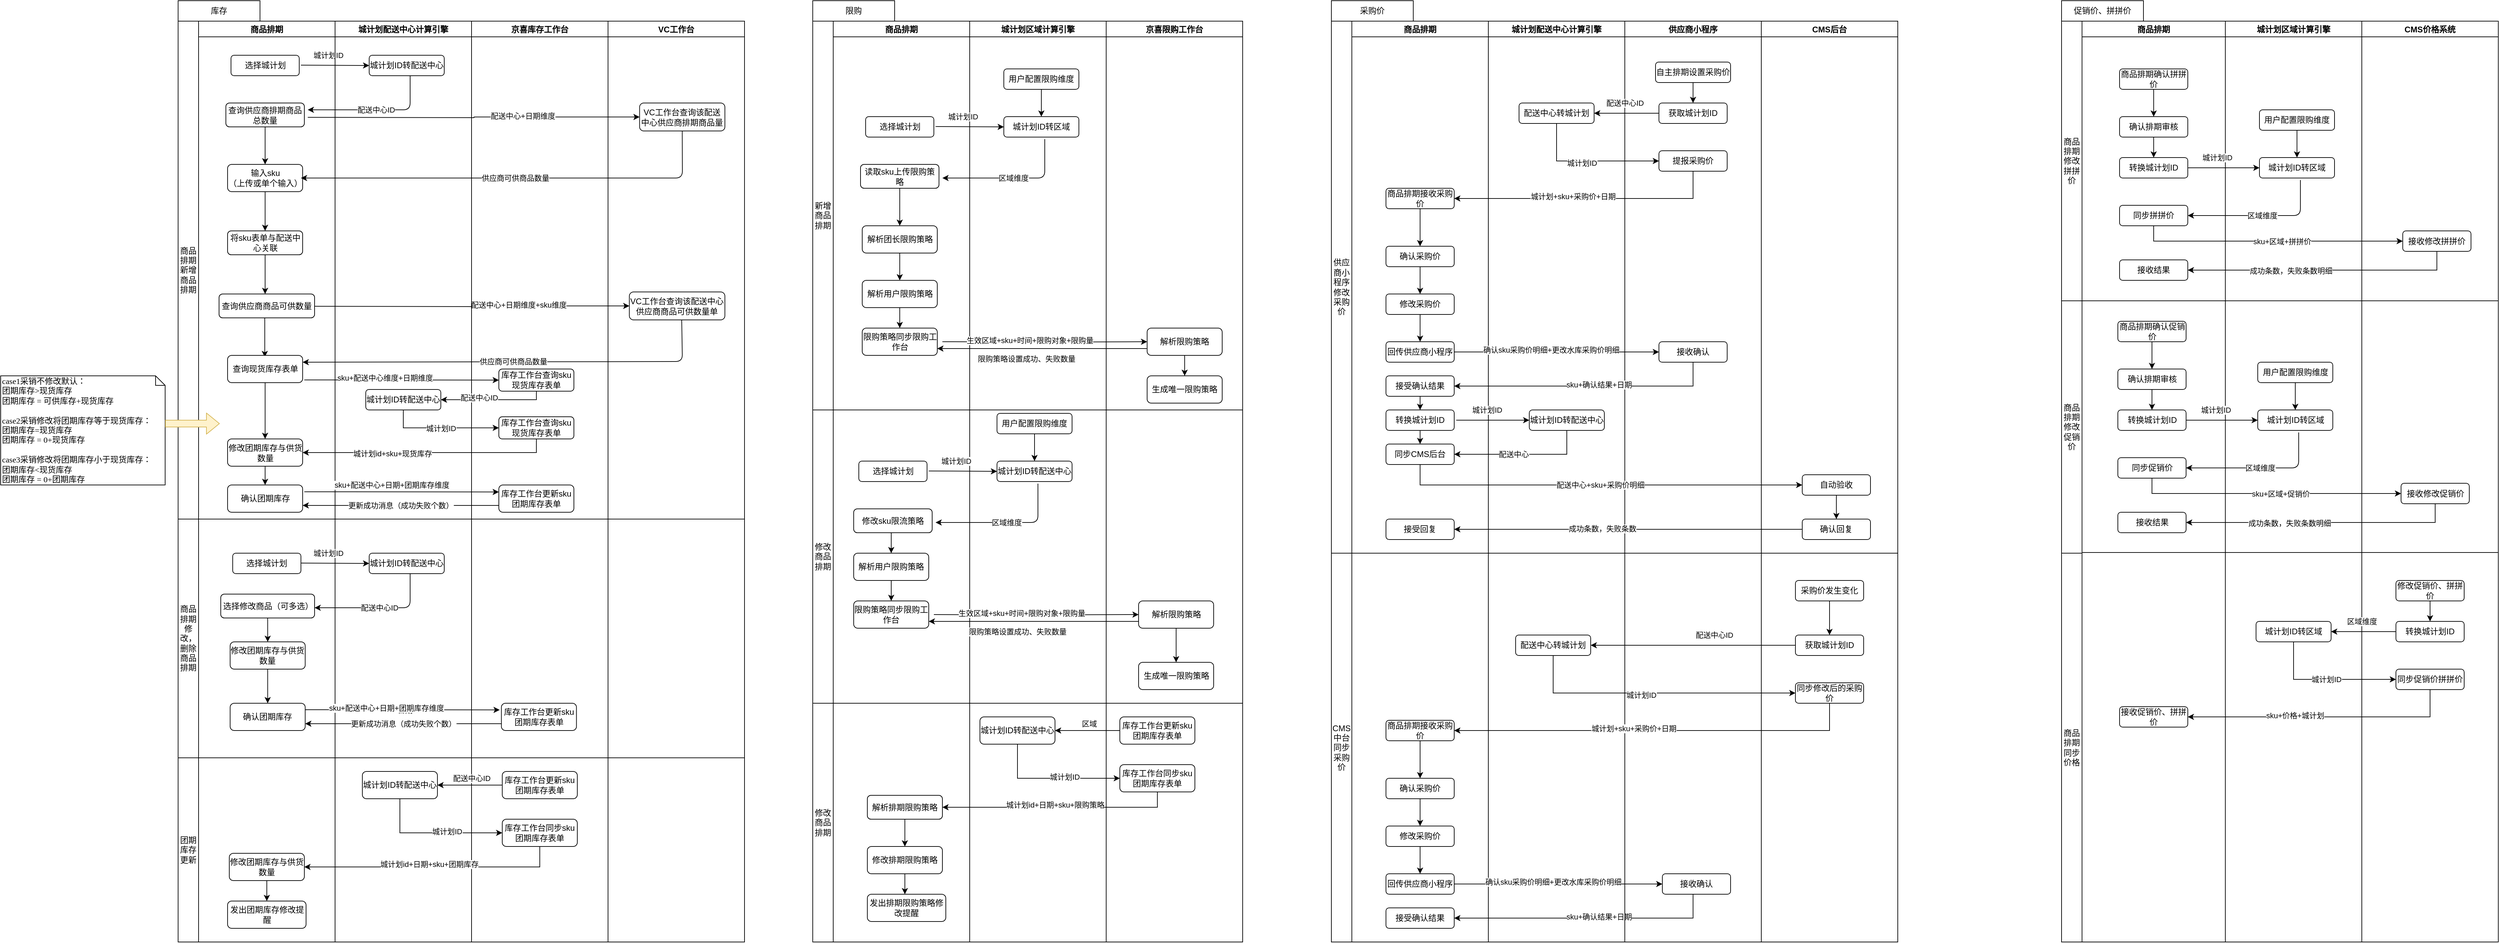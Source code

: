 <mxfile version="14.9.4" type="github">
  <diagram name="Page-1" id="13e1069c-82ec-6db2-03f1-153e76fe0fe0">
    <mxGraphModel dx="966" dy="1154" grid="1" gridSize="10" guides="1" tooltips="1" connect="1" arrows="1" fold="1" page="1" pageScale="1" pageWidth="1100" pageHeight="850" background="none" math="0" shadow="0">
      <root>
        <mxCell id="0" />
        <mxCell id="1" parent="0" />
        <mxCell id="GxWo6-GUhIkUxa-RCelh-41" value="商品排期" style="swimlane;" vertex="1" parent="1">
          <mxGeometry x="2010" y="100" width="200" height="1350" as="geometry">
            <mxRectangle x="2010" y="100" width="130" height="23" as="alternateBounds" />
          </mxGeometry>
        </mxCell>
        <mxCell id="GxWo6-GUhIkUxa-RCelh-48" value="选择城计划" style="rounded=1;whiteSpace=wrap;html=1;" vertex="1" parent="GxWo6-GUhIkUxa-RCelh-41">
          <mxGeometry x="47.5" y="50" width="100" height="30" as="geometry" />
        </mxCell>
        <mxCell id="GxWo6-GUhIkUxa-RCelh-51" value="" style="endArrow=classic;html=1;entryX=0;entryY=0.5;entryDx=0;entryDy=0;" edge="1" parent="GxWo6-GUhIkUxa-RCelh-41" target="GxWo6-GUhIkUxa-RCelh-49">
          <mxGeometry width="50" height="50" relative="1" as="geometry">
            <mxPoint x="150" y="64.5" as="sourcePoint" />
            <mxPoint x="220" y="64.5" as="targetPoint" />
          </mxGeometry>
        </mxCell>
        <mxCell id="GxWo6-GUhIkUxa-RCelh-52" value="城计划ID" style="edgeLabel;html=1;align=center;verticalAlign=middle;resizable=0;points=[];" vertex="1" connectable="0" parent="GxWo6-GUhIkUxa-RCelh-51">
          <mxGeometry x="0.28" relative="1" as="geometry">
            <mxPoint x="-24" y="-15" as="offset" />
          </mxGeometry>
        </mxCell>
        <mxCell id="GxWo6-GUhIkUxa-RCelh-58" value="" style="edgeStyle=orthogonalEdgeStyle;rounded=0;orthogonalLoop=1;jettySize=auto;html=1;" edge="1" parent="GxWo6-GUhIkUxa-RCelh-41" source="GxWo6-GUhIkUxa-RCelh-54" target="GxWo6-GUhIkUxa-RCelh-56">
          <mxGeometry relative="1" as="geometry" />
        </mxCell>
        <mxCell id="GxWo6-GUhIkUxa-RCelh-54" value="输入sku&lt;br&gt;（上传或单个输入）" style="rounded=1;whiteSpace=wrap;html=1;" vertex="1" parent="GxWo6-GUhIkUxa-RCelh-41">
          <mxGeometry x="42.5" y="210" width="110" height="40" as="geometry" />
        </mxCell>
        <mxCell id="GxWo6-GUhIkUxa-RCelh-63" value="" style="edgeStyle=orthogonalEdgeStyle;rounded=0;orthogonalLoop=1;jettySize=auto;html=1;" edge="1" parent="GxWo6-GUhIkUxa-RCelh-41" source="GxWo6-GUhIkUxa-RCelh-56">
          <mxGeometry relative="1" as="geometry">
            <mxPoint x="97.5" y="400" as="targetPoint" />
          </mxGeometry>
        </mxCell>
        <mxCell id="GxWo6-GUhIkUxa-RCelh-56" value="将sku表单与配送中心关联" style="rounded=1;whiteSpace=wrap;html=1;" vertex="1" parent="GxWo6-GUhIkUxa-RCelh-41">
          <mxGeometry x="42.5" y="307.5" width="110" height="35" as="geometry" />
        </mxCell>
        <mxCell id="GxWo6-GUhIkUxa-RCelh-67" value="查询供应商商品可供数量" style="rounded=1;whiteSpace=wrap;html=1;" vertex="1" parent="GxWo6-GUhIkUxa-RCelh-41">
          <mxGeometry x="30" y="400" width="140" height="35" as="geometry" />
        </mxCell>
        <mxCell id="GxWo6-GUhIkUxa-RCelh-69" value="" style="edgeStyle=orthogonalEdgeStyle;rounded=0;orthogonalLoop=1;jettySize=auto;html=1;" edge="1" parent="GxWo6-GUhIkUxa-RCelh-41">
          <mxGeometry relative="1" as="geometry">
            <mxPoint x="97" y="435" as="sourcePoint" />
            <mxPoint x="97" y="492.5" as="targetPoint" />
          </mxGeometry>
        </mxCell>
        <mxCell id="GxWo6-GUhIkUxa-RCelh-84" style="edgeStyle=orthogonalEdgeStyle;rounded=0;orthogonalLoop=1;jettySize=auto;html=1;exitX=0.5;exitY=1;exitDx=0;exitDy=0;entryX=0.5;entryY=0;entryDx=0;entryDy=0;" edge="1" parent="GxWo6-GUhIkUxa-RCelh-41" source="GxWo6-GUhIkUxa-RCelh-77" target="GxWo6-GUhIkUxa-RCelh-54">
          <mxGeometry relative="1" as="geometry" />
        </mxCell>
        <mxCell id="GxWo6-GUhIkUxa-RCelh-77" value="查询供应商排期商品总数量" style="rounded=1;whiteSpace=wrap;html=1;" vertex="1" parent="GxWo6-GUhIkUxa-RCelh-41">
          <mxGeometry x="40" y="120" width="115" height="35" as="geometry" />
        </mxCell>
        <mxCell id="GxWo6-GUhIkUxa-RCelh-92" value="" style="edgeStyle=orthogonalEdgeStyle;rounded=0;orthogonalLoop=1;jettySize=auto;html=1;" edge="1" parent="GxWo6-GUhIkUxa-RCelh-41" source="GxWo6-GUhIkUxa-RCelh-70" target="GxWo6-GUhIkUxa-RCelh-90">
          <mxGeometry relative="1" as="geometry" />
        </mxCell>
        <mxCell id="GxWo6-GUhIkUxa-RCelh-70" value="查询现货库存表单" style="rounded=1;whiteSpace=wrap;html=1;" vertex="1" parent="GxWo6-GUhIkUxa-RCelh-41">
          <mxGeometry x="42.5" y="490" width="110" height="40" as="geometry" />
        </mxCell>
        <mxCell id="GxWo6-GUhIkUxa-RCelh-72" value="" style="endArrow=classic;html=1;entryX=0;entryY=0.5;entryDx=0;entryDy=0;" edge="1" parent="GxWo6-GUhIkUxa-RCelh-41" target="GxWo6-GUhIkUxa-RCelh-71">
          <mxGeometry width="50" height="50" relative="1" as="geometry">
            <mxPoint x="155" y="526" as="sourcePoint" />
            <mxPoint x="422" y="520" as="targetPoint" />
          </mxGeometry>
        </mxCell>
        <mxCell id="GxWo6-GUhIkUxa-RCelh-73" value="sku+配送中心维度+日期维度" style="edgeLabel;html=1;align=center;verticalAlign=middle;resizable=0;points=[];" vertex="1" connectable="0" parent="GxWo6-GUhIkUxa-RCelh-72">
          <mxGeometry x="-0.172" y="3" relative="1" as="geometry">
            <mxPoint as="offset" />
          </mxGeometry>
        </mxCell>
        <mxCell id="GxWo6-GUhIkUxa-RCelh-97" value="" style="edgeStyle=orthogonalEdgeStyle;rounded=0;orthogonalLoop=1;jettySize=auto;html=1;" edge="1" parent="GxWo6-GUhIkUxa-RCelh-41" source="GxWo6-GUhIkUxa-RCelh-90" target="GxWo6-GUhIkUxa-RCelh-95">
          <mxGeometry relative="1" as="geometry" />
        </mxCell>
        <mxCell id="GxWo6-GUhIkUxa-RCelh-90" value="修改团期库存与供货数量" style="rounded=1;whiteSpace=wrap;html=1;" vertex="1" parent="GxWo6-GUhIkUxa-RCelh-41">
          <mxGeometry x="42.5" y="612.5" width="110" height="40" as="geometry" />
        </mxCell>
        <mxCell id="GxWo6-GUhIkUxa-RCelh-95" value="确认团期库存" style="rounded=1;whiteSpace=wrap;html=1;" vertex="1" parent="GxWo6-GUhIkUxa-RCelh-41">
          <mxGeometry x="42.5" y="680" width="110" height="40" as="geometry" />
        </mxCell>
        <mxCell id="GxWo6-GUhIkUxa-RCelh-122" value="选择修改商品（可多选）" style="rounded=1;whiteSpace=wrap;html=1;" vertex="1" parent="GxWo6-GUhIkUxa-RCelh-41">
          <mxGeometry x="32.5" y="840" width="137.5" height="35" as="geometry" />
        </mxCell>
        <mxCell id="GxWo6-GUhIkUxa-RCelh-117" value="选择城计划" style="rounded=1;whiteSpace=wrap;html=1;" vertex="1" parent="GxWo6-GUhIkUxa-RCelh-41">
          <mxGeometry x="50" y="780" width="100" height="30" as="geometry" />
        </mxCell>
        <mxCell id="GxWo6-GUhIkUxa-RCelh-157" value="" style="edgeStyle=orthogonalEdgeStyle;rounded=0;orthogonalLoop=1;jettySize=auto;html=1;" edge="1" parent="GxWo6-GUhIkUxa-RCelh-41" source="GxWo6-GUhIkUxa-RCelh-143" target="GxWo6-GUhIkUxa-RCelh-156">
          <mxGeometry relative="1" as="geometry" />
        </mxCell>
        <mxCell id="GxWo6-GUhIkUxa-RCelh-143" value="修改团期库存与供货数量" style="rounded=1;whiteSpace=wrap;html=1;" vertex="1" parent="GxWo6-GUhIkUxa-RCelh-41">
          <mxGeometry x="45" y="1220" width="110" height="40" as="geometry" />
        </mxCell>
        <mxCell id="GxWo6-GUhIkUxa-RCelh-156" value="发出团期库存修改提醒" style="rounded=1;whiteSpace=wrap;html=1;" vertex="1" parent="GxWo6-GUhIkUxa-RCelh-41">
          <mxGeometry x="42.5" y="1290" width="115" height="40" as="geometry" />
        </mxCell>
        <mxCell id="GxWo6-GUhIkUxa-RCelh-42" value="京喜库存工作台" style="swimlane;" vertex="1" parent="1">
          <mxGeometry x="2410" y="100" width="200" height="1350" as="geometry">
            <mxRectangle x="2410" y="100" width="130" height="23" as="alternateBounds" />
          </mxGeometry>
        </mxCell>
        <mxCell id="GxWo6-GUhIkUxa-RCelh-87" value="" style="edgeStyle=orthogonalEdgeStyle;rounded=0;orthogonalLoop=1;jettySize=auto;html=1;entryX=0;entryY=0.5;entryDx=0;entryDy=0;" edge="1" parent="GxWo6-GUhIkUxa-RCelh-42" target="GxWo6-GUhIkUxa-RCelh-86">
          <mxGeometry relative="1" as="geometry">
            <mxPoint x="-230" y="418" as="sourcePoint" />
            <mxPoint x="256.25" y="415" as="targetPoint" />
          </mxGeometry>
        </mxCell>
        <mxCell id="GxWo6-GUhIkUxa-RCelh-88" value="配送中心+日期维度+sku维度" style="edgeLabel;html=1;align=center;verticalAlign=middle;resizable=0;points=[];" vertex="1" connectable="0" parent="GxWo6-GUhIkUxa-RCelh-87">
          <mxGeometry x="0.292" y="2" relative="1" as="geometry">
            <mxPoint x="1" as="offset" />
          </mxGeometry>
        </mxCell>
        <mxCell id="GxWo6-GUhIkUxa-RCelh-71" value="库存工作台查询sku现货库存表单" style="rounded=1;whiteSpace=wrap;html=1;" vertex="1" parent="GxWo6-GUhIkUxa-RCelh-42">
          <mxGeometry x="40" y="510" width="110" height="32.5" as="geometry" />
        </mxCell>
        <mxCell id="GxWo6-GUhIkUxa-RCelh-100" value="库存工作台更新sku团期库存表单" style="rounded=1;whiteSpace=wrap;html=1;" vertex="1" parent="GxWo6-GUhIkUxa-RCelh-42">
          <mxGeometry x="40" y="680" width="110" height="40" as="geometry" />
        </mxCell>
        <mxCell id="GxWo6-GUhIkUxa-RCelh-138" value="库存工作台更新sku团期库存表单" style="rounded=1;whiteSpace=wrap;html=1;" vertex="1" parent="GxWo6-GUhIkUxa-RCelh-42">
          <mxGeometry x="45" y="1100" width="110" height="40" as="geometry" />
        </mxCell>
        <mxCell id="GxWo6-GUhIkUxa-RCelh-142" value="库存工作台同步sku团期库存表单" style="rounded=1;whiteSpace=wrap;html=1;" vertex="1" parent="GxWo6-GUhIkUxa-RCelh-42">
          <mxGeometry x="45" y="1170" width="110" height="40" as="geometry" />
        </mxCell>
        <mxCell id="GxWo6-GUhIkUxa-RCelh-496" value="库存工作台查询sku现货库存表单" style="rounded=1;whiteSpace=wrap;html=1;" vertex="1" parent="GxWo6-GUhIkUxa-RCelh-42">
          <mxGeometry x="40" y="580" width="110" height="32.5" as="geometry" />
        </mxCell>
        <mxCell id="GxWo6-GUhIkUxa-RCelh-43" value="城计划配送中心计算引擎" style="swimlane;" vertex="1" parent="1">
          <mxGeometry x="2210" y="100" width="200" height="1350" as="geometry">
            <mxRectangle x="2210" y="100" width="130" height="23" as="alternateBounds" />
          </mxGeometry>
        </mxCell>
        <mxCell id="GxWo6-GUhIkUxa-RCelh-49" value="城计划ID转配送中心" style="rounded=1;whiteSpace=wrap;html=1;" vertex="1" parent="GxWo6-GUhIkUxa-RCelh-43">
          <mxGeometry x="50" y="50" width="110" height="30" as="geometry" />
        </mxCell>
        <mxCell id="GxWo6-GUhIkUxa-RCelh-55" value="配送中心ID" style="endArrow=classic;html=1;" edge="1" parent="GxWo6-GUhIkUxa-RCelh-43">
          <mxGeometry width="50" height="50" relative="1" as="geometry">
            <mxPoint x="110" y="80" as="sourcePoint" />
            <mxPoint x="-40" y="130" as="targetPoint" />
            <Array as="points">
              <mxPoint x="110" y="130" />
            </Array>
          </mxGeometry>
        </mxCell>
        <mxCell id="GxWo6-GUhIkUxa-RCelh-115" value="" style="endArrow=none;html=1;" edge="1" parent="GxWo6-GUhIkUxa-RCelh-43">
          <mxGeometry width="50" height="50" relative="1" as="geometry">
            <mxPoint x="-200" y="730" as="sourcePoint" />
            <mxPoint x="600" y="730" as="targetPoint" />
          </mxGeometry>
        </mxCell>
        <mxCell id="GxWo6-GUhIkUxa-RCelh-118" value="" style="endArrow=classic;html=1;entryX=0;entryY=0.5;entryDx=0;entryDy=0;" edge="1" parent="GxWo6-GUhIkUxa-RCelh-43" target="GxWo6-GUhIkUxa-RCelh-120">
          <mxGeometry width="50" height="50" relative="1" as="geometry">
            <mxPoint x="-50" y="794.5" as="sourcePoint" />
            <mxPoint x="-1990" y="694.5" as="targetPoint" />
          </mxGeometry>
        </mxCell>
        <mxCell id="GxWo6-GUhIkUxa-RCelh-119" value="城计划ID" style="edgeLabel;html=1;align=center;verticalAlign=middle;resizable=0;points=[];" vertex="1" connectable="0" parent="GxWo6-GUhIkUxa-RCelh-118">
          <mxGeometry x="0.28" relative="1" as="geometry">
            <mxPoint x="-24" y="-15" as="offset" />
          </mxGeometry>
        </mxCell>
        <mxCell id="GxWo6-GUhIkUxa-RCelh-120" value="城计划ID转配送中心" style="rounded=1;whiteSpace=wrap;html=1;" vertex="1" parent="GxWo6-GUhIkUxa-RCelh-43">
          <mxGeometry x="50" y="780" width="110" height="30" as="geometry" />
        </mxCell>
        <mxCell id="GxWo6-GUhIkUxa-RCelh-121" value="配送中心ID" style="endArrow=classic;html=1;" edge="1" parent="GxWo6-GUhIkUxa-RCelh-43">
          <mxGeometry width="50" height="50" relative="1" as="geometry">
            <mxPoint x="110" y="810" as="sourcePoint" />
            <mxPoint x="-30" y="860" as="targetPoint" />
            <Array as="points">
              <mxPoint x="110" y="860" />
            </Array>
          </mxGeometry>
        </mxCell>
        <mxCell id="GxWo6-GUhIkUxa-RCelh-135" value="" style="endArrow=none;html=1;" edge="1" parent="GxWo6-GUhIkUxa-RCelh-43">
          <mxGeometry width="50" height="50" relative="1" as="geometry">
            <mxPoint x="-200" y="1080" as="sourcePoint" />
            <mxPoint x="600" y="1080" as="targetPoint" />
          </mxGeometry>
        </mxCell>
        <mxCell id="GxWo6-GUhIkUxa-RCelh-141" value="城计划ID转配送中心" style="rounded=1;whiteSpace=wrap;html=1;" vertex="1" parent="GxWo6-GUhIkUxa-RCelh-43">
          <mxGeometry x="40" y="1100" width="110" height="40" as="geometry" />
        </mxCell>
        <mxCell id="GxWo6-GUhIkUxa-RCelh-495" value="城计划ID转配送中心" style="rounded=1;whiteSpace=wrap;html=1;" vertex="1" parent="GxWo6-GUhIkUxa-RCelh-43">
          <mxGeometry x="45" y="540" width="110" height="30" as="geometry" />
        </mxCell>
        <mxCell id="GxWo6-GUhIkUxa-RCelh-44" value="VC工作台" style="swimlane;" vertex="1" parent="1">
          <mxGeometry x="2610" y="100" width="200" height="1350" as="geometry">
            <mxRectangle x="2610" y="100" width="130" height="23" as="alternateBounds" />
          </mxGeometry>
        </mxCell>
        <mxCell id="GxWo6-GUhIkUxa-RCelh-65" value="VC工作台查询该配送中心供应商排期商品量" style="rounded=1;whiteSpace=wrap;html=1;" vertex="1" parent="GxWo6-GUhIkUxa-RCelh-44">
          <mxGeometry x="46.25" y="120" width="125" height="41" as="geometry" />
        </mxCell>
        <mxCell id="GxWo6-GUhIkUxa-RCelh-86" value="VC工作台查询该配送中心供应商商品可供数量单" style="rounded=1;whiteSpace=wrap;html=1;" vertex="1" parent="GxWo6-GUhIkUxa-RCelh-44">
          <mxGeometry x="31.25" y="397" width="140" height="41" as="geometry" />
        </mxCell>
        <mxCell id="GxWo6-GUhIkUxa-RCelh-47" value="库存" style="rounded=0;whiteSpace=wrap;html=1;" vertex="1" parent="1">
          <mxGeometry x="1980" y="70" width="120" height="30" as="geometry" />
        </mxCell>
        <mxCell id="GxWo6-GUhIkUxa-RCelh-75" value="" style="edgeStyle=orthogonalEdgeStyle;rounded=0;orthogonalLoop=1;jettySize=auto;html=1;entryX=0;entryY=0.5;entryDx=0;entryDy=0;" edge="1" parent="1" target="GxWo6-GUhIkUxa-RCelh-65">
          <mxGeometry relative="1" as="geometry">
            <mxPoint x="2170" y="241" as="sourcePoint" />
            <mxPoint x="2258.75" y="161.75" as="targetPoint" />
          </mxGeometry>
        </mxCell>
        <mxCell id="GxWo6-GUhIkUxa-RCelh-82" value="配送中心+日期维度" style="edgeLabel;html=1;align=center;verticalAlign=middle;resizable=0;points=[];" vertex="1" connectable="0" parent="GxWo6-GUhIkUxa-RCelh-75">
          <mxGeometry x="0.292" y="2" relative="1" as="geometry">
            <mxPoint x="1" as="offset" />
          </mxGeometry>
        </mxCell>
        <mxCell id="GxWo6-GUhIkUxa-RCelh-76" value="供应商可供商品数量" style="endArrow=classic;html=1;exitX=0.5;exitY=1;exitDx=0;exitDy=0;" edge="1" parent="1" source="GxWo6-GUhIkUxa-RCelh-65">
          <mxGeometry width="50" height="50" relative="1" as="geometry">
            <mxPoint x="2635" y="280" as="sourcePoint" />
            <mxPoint x="2160" y="330" as="targetPoint" />
            <Array as="points">
              <mxPoint x="2719" y="330" />
            </Array>
          </mxGeometry>
        </mxCell>
        <mxCell id="GxWo6-GUhIkUxa-RCelh-89" value="供应商可供商品数量" style="endArrow=classic;html=1;exitX=0.548;exitY=1;exitDx=0;exitDy=0;exitPerimeter=0;entryX=1;entryY=0.25;entryDx=0;entryDy=0;" edge="1" parent="1" source="GxWo6-GUhIkUxa-RCelh-86" target="GxWo6-GUhIkUxa-RCelh-70">
          <mxGeometry width="50" height="50" relative="1" as="geometry">
            <mxPoint x="2719" y="550" as="sourcePoint" />
            <mxPoint x="2160" y="620" as="targetPoint" />
            <Array as="points">
              <mxPoint x="2719" y="599" />
            </Array>
          </mxGeometry>
        </mxCell>
        <mxCell id="GxWo6-GUhIkUxa-RCelh-94" value="case1采销不修改默认：&lt;br&gt;团期库存&amp;gt;现货库存&lt;br&gt;团期库存 = 可供库存+现货库存&lt;br&gt;&lt;br&gt;case2采销修改将团期库存等于现货库存：&lt;br&gt;团期库存=现货库存&lt;br&gt;团期库存 = 0+现货库存&lt;br&gt;&lt;br&gt;case3采销修改将团期库存小于现货库存：&lt;br&gt;团期库存&amp;lt;现货库存&lt;br&gt;团期库存 = 0+团期库存" style="shape=note;whiteSpace=wrap;html=1;size=14;verticalAlign=top;align=left;spacingTop=-6;rounded=0;shadow=0;comic=0;labelBackgroundColor=none;strokeWidth=1;fontFamily=Verdana;fontSize=12" vertex="1" parent="1">
          <mxGeometry x="1720" y="620" width="241" height="160" as="geometry" />
        </mxCell>
        <mxCell id="GxWo6-GUhIkUxa-RCelh-99" value="商品排期新增&lt;br&gt;商品排期" style="rounded=0;whiteSpace=wrap;html=1;" vertex="1" parent="1">
          <mxGeometry x="1980" y="100" width="30" height="730" as="geometry" />
        </mxCell>
        <mxCell id="GxWo6-GUhIkUxa-RCelh-116" value="商品排期修改，删除&lt;br&gt;商品排期" style="rounded=0;whiteSpace=wrap;html=1;" vertex="1" parent="1">
          <mxGeometry x="1980" y="830" width="30" height="350" as="geometry" />
        </mxCell>
        <mxCell id="GxWo6-GUhIkUxa-RCelh-123" value="" style="edgeStyle=orthogonalEdgeStyle;rounded=0;orthogonalLoop=1;jettySize=auto;html=1;" edge="1" parent="1" source="GxWo6-GUhIkUxa-RCelh-124" target="GxWo6-GUhIkUxa-RCelh-125">
          <mxGeometry relative="1" as="geometry" />
        </mxCell>
        <mxCell id="GxWo6-GUhIkUxa-RCelh-124" value="修改团期库存与供货数量" style="rounded=1;whiteSpace=wrap;html=1;" vertex="1" parent="1">
          <mxGeometry x="2056.25" y="1010" width="110" height="40" as="geometry" />
        </mxCell>
        <mxCell id="GxWo6-GUhIkUxa-RCelh-125" value="确认团期库存" style="rounded=1;whiteSpace=wrap;html=1;" vertex="1" parent="1">
          <mxGeometry x="2056.25" y="1100" width="110" height="40" as="geometry" />
        </mxCell>
        <mxCell id="GxWo6-GUhIkUxa-RCelh-126" value="+日期" style="endArrow=classic;html=1;entryX=0;entryY=0.5;entryDx=0;entryDy=0;" edge="1" parent="1">
          <mxGeometry width="50" height="50" relative="1" as="geometry">
            <mxPoint x="2166.25" y="1109.5" as="sourcePoint" />
            <mxPoint x="2451.25" y="1109.75" as="targetPoint" />
          </mxGeometry>
        </mxCell>
        <mxCell id="GxWo6-GUhIkUxa-RCelh-127" value="sku+配送中心+日期+团期库存维度" style="edgeLabel;html=1;align=center;verticalAlign=middle;resizable=0;points=[];" vertex="1" connectable="0" parent="GxWo6-GUhIkUxa-RCelh-126">
          <mxGeometry x="-0.172" y="3" relative="1" as="geometry">
            <mxPoint as="offset" />
          </mxGeometry>
        </mxCell>
        <mxCell id="GxWo6-GUhIkUxa-RCelh-128" value="更新成功消息（成功失败个数）" style="endArrow=classic;html=1;exitX=0;exitY=0.75;exitDx=0;exitDy=0;" edge="1" parent="1" source="GxWo6-GUhIkUxa-RCelh-129">
          <mxGeometry width="50" height="50" relative="1" as="geometry">
            <mxPoint x="376.25" y="1030" as="sourcePoint" />
            <mxPoint x="2166.25" y="1130" as="targetPoint" />
          </mxGeometry>
        </mxCell>
        <mxCell id="GxWo6-GUhIkUxa-RCelh-129" value="库存工作台更新sku团期库存表单" style="rounded=1;whiteSpace=wrap;html=1;" vertex="1" parent="1">
          <mxGeometry x="2453.75" y="1100" width="110" height="40" as="geometry" />
        </mxCell>
        <mxCell id="GxWo6-GUhIkUxa-RCelh-131" value="" style="edgeStyle=orthogonalEdgeStyle;rounded=0;orthogonalLoop=1;jettySize=auto;html=1;" edge="1" parent="1" source="GxWo6-GUhIkUxa-RCelh-122" target="GxWo6-GUhIkUxa-RCelh-124">
          <mxGeometry relative="1" as="geometry" />
        </mxCell>
        <mxCell id="GxWo6-GUhIkUxa-RCelh-136" value="团期库存更新" style="rounded=0;whiteSpace=wrap;html=1;" vertex="1" parent="1">
          <mxGeometry x="1980" y="1180" width="30" height="270" as="geometry" />
        </mxCell>
        <mxCell id="GxWo6-GUhIkUxa-RCelh-137" value="" style="shape=flexArrow;endArrow=classic;html=1;fillColor=#fff2cc;strokeColor=#d6b656;" edge="1" parent="1">
          <mxGeometry width="50" height="50" relative="1" as="geometry">
            <mxPoint x="1961" y="690" as="sourcePoint" />
            <mxPoint x="2041" y="690" as="targetPoint" />
          </mxGeometry>
        </mxCell>
        <mxCell id="GxWo6-GUhIkUxa-RCelh-146" value="" style="edgeStyle=orthogonalEdgeStyle;rounded=0;orthogonalLoop=1;jettySize=auto;html=1;" edge="1" parent="1" source="GxWo6-GUhIkUxa-RCelh-138" target="GxWo6-GUhIkUxa-RCelh-141">
          <mxGeometry relative="1" as="geometry" />
        </mxCell>
        <mxCell id="GxWo6-GUhIkUxa-RCelh-148" value="配送中心ID" style="edgeLabel;html=1;align=center;verticalAlign=middle;resizable=0;points=[];" vertex="1" connectable="0" parent="GxWo6-GUhIkUxa-RCelh-146">
          <mxGeometry x="0.221" y="1" relative="1" as="geometry">
            <mxPoint x="13" y="-11" as="offset" />
          </mxGeometry>
        </mxCell>
        <mxCell id="GxWo6-GUhIkUxa-RCelh-147" style="edgeStyle=orthogonalEdgeStyle;rounded=0;orthogonalLoop=1;jettySize=auto;html=1;entryX=0;entryY=0.5;entryDx=0;entryDy=0;exitX=0.5;exitY=1;exitDx=0;exitDy=0;" edge="1" parent="1" source="GxWo6-GUhIkUxa-RCelh-141" target="GxWo6-GUhIkUxa-RCelh-142">
          <mxGeometry relative="1" as="geometry" />
        </mxCell>
        <mxCell id="GxWo6-GUhIkUxa-RCelh-151" value="城计划ID" style="edgeLabel;html=1;align=center;verticalAlign=middle;resizable=0;points=[];" vertex="1" connectable="0" parent="GxWo6-GUhIkUxa-RCelh-147">
          <mxGeometry x="0.19" y="2" relative="1" as="geometry">
            <mxPoint as="offset" />
          </mxGeometry>
        </mxCell>
        <mxCell id="GxWo6-GUhIkUxa-RCelh-152" style="edgeStyle=orthogonalEdgeStyle;rounded=0;orthogonalLoop=1;jettySize=auto;html=1;entryX=1;entryY=0.5;entryDx=0;entryDy=0;exitX=0.5;exitY=1;exitDx=0;exitDy=0;" edge="1" parent="1" source="GxWo6-GUhIkUxa-RCelh-142" target="GxWo6-GUhIkUxa-RCelh-143">
          <mxGeometry relative="1" as="geometry">
            <mxPoint x="2455" y="1290" as="sourcePoint" />
          </mxGeometry>
        </mxCell>
        <mxCell id="GxWo6-GUhIkUxa-RCelh-155" value="城计划id+日期+sku+团期库存" style="edgeLabel;html=1;align=center;verticalAlign=middle;resizable=0;points=[];" vertex="1" connectable="0" parent="GxWo6-GUhIkUxa-RCelh-152">
          <mxGeometry x="0.024" y="-4" relative="1" as="geometry">
            <mxPoint as="offset" />
          </mxGeometry>
        </mxCell>
        <mxCell id="GxWo6-GUhIkUxa-RCelh-294" value="商品排期" style="swimlane;" vertex="1" parent="1">
          <mxGeometry x="2940" y="100" width="200" height="1350" as="geometry" />
        </mxCell>
        <mxCell id="GxWo6-GUhIkUxa-RCelh-341" value="" style="edgeStyle=orthogonalEdgeStyle;rounded=0;orthogonalLoop=1;jettySize=auto;html=1;" edge="1" parent="GxWo6-GUhIkUxa-RCelh-294" source="GxWo6-GUhIkUxa-RCelh-323" target="GxWo6-GUhIkUxa-RCelh-338">
          <mxGeometry relative="1" as="geometry" />
        </mxCell>
        <mxCell id="GxWo6-GUhIkUxa-RCelh-323" value="解析用户限购策略" style="rounded=1;whiteSpace=wrap;html=1;" vertex="1" parent="GxWo6-GUhIkUxa-RCelh-294">
          <mxGeometry x="42.5" y="380" width="110" height="40" as="geometry" />
        </mxCell>
        <mxCell id="GxWo6-GUhIkUxa-RCelh-338" value="限购策略同步限购工作台" style="rounded=1;whiteSpace=wrap;html=1;" vertex="1" parent="GxWo6-GUhIkUxa-RCelh-294">
          <mxGeometry x="42.5" y="450" width="110" height="40" as="geometry" />
        </mxCell>
        <mxCell id="GxWo6-GUhIkUxa-RCelh-364" value="" style="edgeStyle=orthogonalEdgeStyle;rounded=0;orthogonalLoop=1;jettySize=auto;html=1;" edge="1" parent="GxWo6-GUhIkUxa-RCelh-294" source="GxWo6-GUhIkUxa-RCelh-365">
          <mxGeometry relative="1" as="geometry">
            <mxPoint x="105" y="1280" as="targetPoint" />
          </mxGeometry>
        </mxCell>
        <mxCell id="GxWo6-GUhIkUxa-RCelh-376" value="发出排期限购策略修改提醒" style="rounded=1;whiteSpace=wrap;html=1;" vertex="1" parent="GxWo6-GUhIkUxa-RCelh-294">
          <mxGeometry x="50" y="1280" width="115" height="40" as="geometry" />
        </mxCell>
        <mxCell id="GxWo6-GUhIkUxa-RCelh-365" value="修改排期限购策略" style="rounded=1;whiteSpace=wrap;html=1;" vertex="1" parent="GxWo6-GUhIkUxa-RCelh-294">
          <mxGeometry x="50" y="1210" width="110" height="40" as="geometry" />
        </mxCell>
        <mxCell id="GxWo6-GUhIkUxa-RCelh-378" value="" style="edgeStyle=orthogonalEdgeStyle;rounded=0;orthogonalLoop=1;jettySize=auto;html=1;" edge="1" parent="GxWo6-GUhIkUxa-RCelh-294" source="GxWo6-GUhIkUxa-RCelh-377" target="GxWo6-GUhIkUxa-RCelh-365">
          <mxGeometry relative="1" as="geometry" />
        </mxCell>
        <mxCell id="GxWo6-GUhIkUxa-RCelh-377" value="解析排期限购策略" style="rounded=1;whiteSpace=wrap;html=1;" vertex="1" parent="GxWo6-GUhIkUxa-RCelh-294">
          <mxGeometry x="50" y="1135" width="110" height="35" as="geometry" />
        </mxCell>
        <mxCell id="GxWo6-GUhIkUxa-RCelh-295" value="城计划区域计算引擎" style="swimlane;" vertex="1" parent="1">
          <mxGeometry x="3140" y="100" width="200" height="1350" as="geometry" />
        </mxCell>
        <mxCell id="GxWo6-GUhIkUxa-RCelh-306" value="选择城计划" style="rounded=1;whiteSpace=wrap;html=1;" vertex="1" parent="GxWo6-GUhIkUxa-RCelh-295">
          <mxGeometry x="-152.5" y="140" width="100" height="30" as="geometry" />
        </mxCell>
        <mxCell id="GxWo6-GUhIkUxa-RCelh-307" value="" style="endArrow=classic;html=1;entryX=0;entryY=0.5;entryDx=0;entryDy=0;" edge="1" parent="GxWo6-GUhIkUxa-RCelh-295" target="GxWo6-GUhIkUxa-RCelh-312">
          <mxGeometry width="50" height="50" relative="1" as="geometry">
            <mxPoint x="-50" y="154.5" as="sourcePoint" />
            <mxPoint x="-1990" y="54.5" as="targetPoint" />
          </mxGeometry>
        </mxCell>
        <mxCell id="GxWo6-GUhIkUxa-RCelh-308" value="城计划ID" style="edgeLabel;html=1;align=center;verticalAlign=middle;resizable=0;points=[];" vertex="1" connectable="0" parent="GxWo6-GUhIkUxa-RCelh-307">
          <mxGeometry x="0.28" relative="1" as="geometry">
            <mxPoint x="-24" y="-15" as="offset" />
          </mxGeometry>
        </mxCell>
        <mxCell id="GxWo6-GUhIkUxa-RCelh-309" value="解析团长限购策略" style="rounded=1;whiteSpace=wrap;html=1;" vertex="1" parent="GxWo6-GUhIkUxa-RCelh-295">
          <mxGeometry x="-157.5" y="300" width="110" height="40" as="geometry" />
        </mxCell>
        <mxCell id="GxWo6-GUhIkUxa-RCelh-310" style="edgeStyle=orthogonalEdgeStyle;rounded=0;orthogonalLoop=1;jettySize=auto;html=1;exitX=0.5;exitY=1;exitDx=0;exitDy=0;entryX=0.5;entryY=0;entryDx=0;entryDy=0;" edge="1" parent="GxWo6-GUhIkUxa-RCelh-295" source="GxWo6-GUhIkUxa-RCelh-311" target="GxWo6-GUhIkUxa-RCelh-309">
          <mxGeometry relative="1" as="geometry" />
        </mxCell>
        <mxCell id="GxWo6-GUhIkUxa-RCelh-311" value="读取sku上传限购策略" style="rounded=1;whiteSpace=wrap;html=1;" vertex="1" parent="GxWo6-GUhIkUxa-RCelh-295">
          <mxGeometry x="-160" y="210" width="115" height="35" as="geometry" />
        </mxCell>
        <mxCell id="GxWo6-GUhIkUxa-RCelh-312" value="城计划ID转区域" style="rounded=1;whiteSpace=wrap;html=1;" vertex="1" parent="GxWo6-GUhIkUxa-RCelh-295">
          <mxGeometry x="50" y="140" width="110" height="30" as="geometry" />
        </mxCell>
        <mxCell id="GxWo6-GUhIkUxa-RCelh-313" value="区域维度" style="endArrow=classic;html=1;" edge="1" parent="GxWo6-GUhIkUxa-RCelh-295">
          <mxGeometry width="50" height="50" relative="1" as="geometry">
            <mxPoint x="110" y="173" as="sourcePoint" />
            <mxPoint x="-40" y="230" as="targetPoint" />
            <Array as="points">
              <mxPoint x="110" y="230" />
            </Array>
          </mxGeometry>
        </mxCell>
        <mxCell id="GxWo6-GUhIkUxa-RCelh-315" value="" style="edgeStyle=orthogonalEdgeStyle;rounded=0;orthogonalLoop=1;jettySize=auto;html=1;" edge="1" parent="GxWo6-GUhIkUxa-RCelh-295" source="GxWo6-GUhIkUxa-RCelh-314" target="GxWo6-GUhIkUxa-RCelh-312">
          <mxGeometry relative="1" as="geometry" />
        </mxCell>
        <mxCell id="GxWo6-GUhIkUxa-RCelh-314" value="用户配置限购维度" style="rounded=1;whiteSpace=wrap;html=1;" vertex="1" parent="GxWo6-GUhIkUxa-RCelh-295">
          <mxGeometry x="50" y="70" width="110" height="30" as="geometry" />
        </mxCell>
        <mxCell id="GxWo6-GUhIkUxa-RCelh-344" value="选择城计划" style="rounded=1;whiteSpace=wrap;html=1;" vertex="1" parent="GxWo6-GUhIkUxa-RCelh-295">
          <mxGeometry x="-162.5" y="645" width="100" height="30" as="geometry" />
        </mxCell>
        <mxCell id="GxWo6-GUhIkUxa-RCelh-345" value="" style="endArrow=classic;html=1;entryX=0;entryY=0.5;entryDx=0;entryDy=0;" edge="1" parent="GxWo6-GUhIkUxa-RCelh-295" target="GxWo6-GUhIkUxa-RCelh-349">
          <mxGeometry width="50" height="50" relative="1" as="geometry">
            <mxPoint x="-60" y="659.5" as="sourcePoint" />
            <mxPoint x="-5140" y="459.5" as="targetPoint" />
          </mxGeometry>
        </mxCell>
        <mxCell id="GxWo6-GUhIkUxa-RCelh-346" value="城计划ID" style="edgeLabel;html=1;align=center;verticalAlign=middle;resizable=0;points=[];" vertex="1" connectable="0" parent="GxWo6-GUhIkUxa-RCelh-345">
          <mxGeometry x="0.28" relative="1" as="geometry">
            <mxPoint x="-24" y="-15" as="offset" />
          </mxGeometry>
        </mxCell>
        <mxCell id="GxWo6-GUhIkUxa-RCelh-347" value="修改sku限流策略" style="rounded=1;whiteSpace=wrap;html=1;" vertex="1" parent="GxWo6-GUhIkUxa-RCelh-295">
          <mxGeometry x="-170" y="715" width="115" height="35" as="geometry" />
        </mxCell>
        <mxCell id="GxWo6-GUhIkUxa-RCelh-349" value="城计划ID转配送中心" style="rounded=1;whiteSpace=wrap;html=1;" vertex="1" parent="GxWo6-GUhIkUxa-RCelh-295">
          <mxGeometry x="40" y="645" width="110" height="30" as="geometry" />
        </mxCell>
        <mxCell id="GxWo6-GUhIkUxa-RCelh-350" value="区域维度" style="endArrow=classic;html=1;" edge="1" parent="GxWo6-GUhIkUxa-RCelh-295">
          <mxGeometry width="50" height="50" relative="1" as="geometry">
            <mxPoint x="100" y="678" as="sourcePoint" />
            <mxPoint x="-50" y="735" as="targetPoint" />
            <Array as="points">
              <mxPoint x="100" y="735" />
            </Array>
          </mxGeometry>
        </mxCell>
        <mxCell id="GxWo6-GUhIkUxa-RCelh-351" value="" style="edgeStyle=orthogonalEdgeStyle;rounded=0;orthogonalLoop=1;jettySize=auto;html=1;" edge="1" parent="GxWo6-GUhIkUxa-RCelh-295" source="GxWo6-GUhIkUxa-RCelh-352" target="GxWo6-GUhIkUxa-RCelh-349">
          <mxGeometry relative="1" as="geometry" />
        </mxCell>
        <mxCell id="GxWo6-GUhIkUxa-RCelh-352" value="用户配置限购维度" style="rounded=1;whiteSpace=wrap;html=1;" vertex="1" parent="GxWo6-GUhIkUxa-RCelh-295">
          <mxGeometry x="40" y="575" width="110" height="30" as="geometry" />
        </mxCell>
        <mxCell id="GxWo6-GUhIkUxa-RCelh-362" value="" style="endArrow=none;html=1;" edge="1" parent="GxWo6-GUhIkUxa-RCelh-295">
          <mxGeometry width="50" height="50" relative="1" as="geometry">
            <mxPoint x="-200" y="1000" as="sourcePoint" />
            <mxPoint x="400" y="1000" as="targetPoint" />
          </mxGeometry>
        </mxCell>
        <mxCell id="GxWo6-GUhIkUxa-RCelh-298" value="京喜限购工作台" style="swimlane;" vertex="1" parent="1">
          <mxGeometry x="3340" y="100" width="200" height="1350" as="geometry" />
        </mxCell>
        <mxCell id="GxWo6-GUhIkUxa-RCelh-381" value="" style="edgeStyle=orthogonalEdgeStyle;rounded=0;orthogonalLoop=1;jettySize=auto;html=1;" edge="1" parent="GxWo6-GUhIkUxa-RCelh-298" source="GxWo6-GUhIkUxa-RCelh-327" target="GxWo6-GUhIkUxa-RCelh-380">
          <mxGeometry relative="1" as="geometry" />
        </mxCell>
        <mxCell id="GxWo6-GUhIkUxa-RCelh-327" value="解析限购策略" style="rounded=1;whiteSpace=wrap;html=1;" vertex="1" parent="GxWo6-GUhIkUxa-RCelh-298">
          <mxGeometry x="60" y="450" width="110" height="40" as="geometry" />
        </mxCell>
        <mxCell id="GxWo6-GUhIkUxa-RCelh-367" value="库存工作台更新sku团期库存表单" style="rounded=1;whiteSpace=wrap;html=1;" vertex="1" parent="GxWo6-GUhIkUxa-RCelh-298">
          <mxGeometry x="20" y="1020" width="110" height="40" as="geometry" />
        </mxCell>
        <mxCell id="GxWo6-GUhIkUxa-RCelh-368" value="库存工作台同步sku团期库存表单" style="rounded=1;whiteSpace=wrap;html=1;" vertex="1" parent="GxWo6-GUhIkUxa-RCelh-298">
          <mxGeometry x="20" y="1090" width="110" height="40" as="geometry" />
        </mxCell>
        <mxCell id="GxWo6-GUhIkUxa-RCelh-369" value="城计划ID转配送中心" style="rounded=1;whiteSpace=wrap;html=1;" vertex="1" parent="GxWo6-GUhIkUxa-RCelh-298">
          <mxGeometry x="-185" y="1020" width="110" height="40" as="geometry" />
        </mxCell>
        <mxCell id="GxWo6-GUhIkUxa-RCelh-370" value="" style="edgeStyle=orthogonalEdgeStyle;rounded=0;orthogonalLoop=1;jettySize=auto;html=1;" edge="1" parent="GxWo6-GUhIkUxa-RCelh-298" source="GxWo6-GUhIkUxa-RCelh-367" target="GxWo6-GUhIkUxa-RCelh-369">
          <mxGeometry relative="1" as="geometry" />
        </mxCell>
        <mxCell id="GxWo6-GUhIkUxa-RCelh-371" value="区域" style="edgeLabel;html=1;align=center;verticalAlign=middle;resizable=0;points=[];" vertex="1" connectable="0" parent="GxWo6-GUhIkUxa-RCelh-370">
          <mxGeometry x="0.221" y="1" relative="1" as="geometry">
            <mxPoint x="13" y="-11" as="offset" />
          </mxGeometry>
        </mxCell>
        <mxCell id="GxWo6-GUhIkUxa-RCelh-372" style="edgeStyle=orthogonalEdgeStyle;rounded=0;orthogonalLoop=1;jettySize=auto;html=1;entryX=0;entryY=0.5;entryDx=0;entryDy=0;exitX=0.5;exitY=1;exitDx=0;exitDy=0;" edge="1" parent="GxWo6-GUhIkUxa-RCelh-298" source="GxWo6-GUhIkUxa-RCelh-369" target="GxWo6-GUhIkUxa-RCelh-368">
          <mxGeometry relative="1" as="geometry" />
        </mxCell>
        <mxCell id="GxWo6-GUhIkUxa-RCelh-373" value="城计划ID" style="edgeLabel;html=1;align=center;verticalAlign=middle;resizable=0;points=[];" vertex="1" connectable="0" parent="GxWo6-GUhIkUxa-RCelh-372">
          <mxGeometry x="0.19" y="2" relative="1" as="geometry">
            <mxPoint as="offset" />
          </mxGeometry>
        </mxCell>
        <mxCell id="GxWo6-GUhIkUxa-RCelh-380" value="生成唯一限购策略" style="rounded=1;whiteSpace=wrap;html=1;" vertex="1" parent="GxWo6-GUhIkUxa-RCelh-298">
          <mxGeometry x="60" y="520" width="110" height="40" as="geometry" />
        </mxCell>
        <mxCell id="GxWo6-GUhIkUxa-RCelh-382" value="生成唯一限购策略" style="rounded=1;whiteSpace=wrap;html=1;" vertex="1" parent="GxWo6-GUhIkUxa-RCelh-298">
          <mxGeometry x="47.5" y="940" width="110" height="40" as="geometry" />
        </mxCell>
        <mxCell id="GxWo6-GUhIkUxa-RCelh-324" value="" style="edgeStyle=orthogonalEdgeStyle;rounded=0;orthogonalLoop=1;jettySize=auto;html=1;" edge="1" parent="1" source="GxWo6-GUhIkUxa-RCelh-309" target="GxWo6-GUhIkUxa-RCelh-323">
          <mxGeometry relative="1" as="geometry" />
        </mxCell>
        <mxCell id="GxWo6-GUhIkUxa-RCelh-328" style="edgeStyle=orthogonalEdgeStyle;rounded=0;orthogonalLoop=1;jettySize=auto;html=1;entryX=0;entryY=0.5;entryDx=0;entryDy=0;" edge="1" parent="1" target="GxWo6-GUhIkUxa-RCelh-327">
          <mxGeometry relative="1" as="geometry">
            <mxPoint x="3100" y="570" as="sourcePoint" />
          </mxGeometry>
        </mxCell>
        <mxCell id="GxWo6-GUhIkUxa-RCelh-329" value="生效区域+sku+时间+限购对象+限购量" style="edgeLabel;html=1;align=center;verticalAlign=middle;resizable=0;points=[];" vertex="1" connectable="0" parent="GxWo6-GUhIkUxa-RCelh-328">
          <mxGeometry x="-0.156" y="3" relative="1" as="geometry">
            <mxPoint x="1" as="offset" />
          </mxGeometry>
        </mxCell>
        <mxCell id="GxWo6-GUhIkUxa-RCelh-335" value="新增&lt;br&gt;商品排期" style="rounded=0;whiteSpace=wrap;html=1;" vertex="1" parent="1">
          <mxGeometry x="2910" y="100" width="30" height="570" as="geometry" />
        </mxCell>
        <mxCell id="GxWo6-GUhIkUxa-RCelh-330" value="" style="endArrow=classic;html=1;exitX=0;exitY=0.75;exitDx=0;exitDy=0;entryX=1;entryY=0.75;entryDx=0;entryDy=0;" edge="1" parent="1" source="GxWo6-GUhIkUxa-RCelh-327" target="GxWo6-GUhIkUxa-RCelh-338">
          <mxGeometry width="50" height="50" relative="1" as="geometry">
            <mxPoint x="3412.5" y="510" as="sourcePoint" />
            <mxPoint x="3092.5" y="510" as="targetPoint" />
            <Array as="points" />
          </mxGeometry>
        </mxCell>
        <mxCell id="GxWo6-GUhIkUxa-RCelh-331" value="限购策略设置成功、失败数量" style="edgeLabel;html=1;align=center;verticalAlign=middle;resizable=0;points=[];" vertex="1" connectable="0" parent="GxWo6-GUhIkUxa-RCelh-330">
          <mxGeometry x="0.156" y="-1" relative="1" as="geometry">
            <mxPoint y="16" as="offset" />
          </mxGeometry>
        </mxCell>
        <mxCell id="GxWo6-GUhIkUxa-RCelh-342" value="修改&lt;br&gt;商品排期" style="rounded=0;whiteSpace=wrap;html=1;" vertex="1" parent="1">
          <mxGeometry x="2910" y="670" width="30" height="430" as="geometry" />
        </mxCell>
        <mxCell id="GxWo6-GUhIkUxa-RCelh-353" value="" style="edgeStyle=orthogonalEdgeStyle;rounded=0;orthogonalLoop=1;jettySize=auto;html=1;" edge="1" parent="1" source="GxWo6-GUhIkUxa-RCelh-354" target="GxWo6-GUhIkUxa-RCelh-355">
          <mxGeometry relative="1" as="geometry" />
        </mxCell>
        <mxCell id="GxWo6-GUhIkUxa-RCelh-354" value="解析用户限购策略" style="rounded=1;whiteSpace=wrap;html=1;" vertex="1" parent="1">
          <mxGeometry x="2970" y="880" width="110" height="40" as="geometry" />
        </mxCell>
        <mxCell id="GxWo6-GUhIkUxa-RCelh-355" value="限购策略同步限购工作台" style="rounded=1;whiteSpace=wrap;html=1;" vertex="1" parent="1">
          <mxGeometry x="2970" y="950" width="110" height="40" as="geometry" />
        </mxCell>
        <mxCell id="GxWo6-GUhIkUxa-RCelh-383" value="" style="edgeStyle=orthogonalEdgeStyle;rounded=0;orthogonalLoop=1;jettySize=auto;html=1;" edge="1" parent="1" source="GxWo6-GUhIkUxa-RCelh-356" target="GxWo6-GUhIkUxa-RCelh-382">
          <mxGeometry relative="1" as="geometry" />
        </mxCell>
        <mxCell id="GxWo6-GUhIkUxa-RCelh-356" value="解析限购策略" style="rounded=1;whiteSpace=wrap;html=1;" vertex="1" parent="1">
          <mxGeometry x="3387.5" y="950" width="110" height="40" as="geometry" />
        </mxCell>
        <mxCell id="GxWo6-GUhIkUxa-RCelh-357" style="edgeStyle=orthogonalEdgeStyle;rounded=0;orthogonalLoop=1;jettySize=auto;html=1;entryX=0;entryY=0.5;entryDx=0;entryDy=0;" edge="1" parent="1" target="GxWo6-GUhIkUxa-RCelh-356">
          <mxGeometry relative="1" as="geometry">
            <mxPoint x="3087.5" y="970" as="sourcePoint" />
          </mxGeometry>
        </mxCell>
        <mxCell id="GxWo6-GUhIkUxa-RCelh-358" value="生效区域+sku+时间+限购对象+限购量" style="edgeLabel;html=1;align=center;verticalAlign=middle;resizable=0;points=[];" vertex="1" connectable="0" parent="GxWo6-GUhIkUxa-RCelh-357">
          <mxGeometry x="-0.156" y="3" relative="1" as="geometry">
            <mxPoint x="1" as="offset" />
          </mxGeometry>
        </mxCell>
        <mxCell id="GxWo6-GUhIkUxa-RCelh-359" value="" style="endArrow=classic;html=1;exitX=0;exitY=0.75;exitDx=0;exitDy=0;entryX=1;entryY=0.75;entryDx=0;entryDy=0;" edge="1" parent="1" source="GxWo6-GUhIkUxa-RCelh-356" target="GxWo6-GUhIkUxa-RCelh-355">
          <mxGeometry width="50" height="50" relative="1" as="geometry">
            <mxPoint x="3400" y="910" as="sourcePoint" />
            <mxPoint x="3080" y="910" as="targetPoint" />
            <Array as="points" />
          </mxGeometry>
        </mxCell>
        <mxCell id="GxWo6-GUhIkUxa-RCelh-360" value="限购策略设置成功、失败数量" style="edgeLabel;html=1;align=center;verticalAlign=middle;resizable=0;points=[];" vertex="1" connectable="0" parent="GxWo6-GUhIkUxa-RCelh-359">
          <mxGeometry x="0.156" y="-1" relative="1" as="geometry">
            <mxPoint y="16" as="offset" />
          </mxGeometry>
        </mxCell>
        <mxCell id="GxWo6-GUhIkUxa-RCelh-361" style="edgeStyle=orthogonalEdgeStyle;rounded=0;orthogonalLoop=1;jettySize=auto;html=1;exitX=0.5;exitY=1;exitDx=0;exitDy=0;entryX=0.5;entryY=0;entryDx=0;entryDy=0;" edge="1" parent="1" source="GxWo6-GUhIkUxa-RCelh-347" target="GxWo6-GUhIkUxa-RCelh-354">
          <mxGeometry relative="1" as="geometry" />
        </mxCell>
        <mxCell id="GxWo6-GUhIkUxa-RCelh-363" value="修改&lt;br&gt;商品排期" style="rounded=0;whiteSpace=wrap;html=1;" vertex="1" parent="1">
          <mxGeometry x="2910" y="1100" width="30" height="350" as="geometry" />
        </mxCell>
        <mxCell id="GxWo6-GUhIkUxa-RCelh-374" style="edgeStyle=orthogonalEdgeStyle;rounded=0;orthogonalLoop=1;jettySize=auto;html=1;exitX=0.5;exitY=1;exitDx=0;exitDy=0;entryX=1;entryY=0.5;entryDx=0;entryDy=0;" edge="1" parent="1" source="GxWo6-GUhIkUxa-RCelh-368" target="GxWo6-GUhIkUxa-RCelh-377">
          <mxGeometry relative="1" as="geometry">
            <mxPoint x="3360" y="1210" as="sourcePoint" />
            <mxPoint x="3160" y="1260" as="targetPoint" />
          </mxGeometry>
        </mxCell>
        <mxCell id="GxWo6-GUhIkUxa-RCelh-375" value="城计划id+日期+sku+限购策略" style="edgeLabel;html=1;align=center;verticalAlign=middle;resizable=0;points=[];" vertex="1" connectable="0" parent="GxWo6-GUhIkUxa-RCelh-374">
          <mxGeometry x="0.024" y="-4" relative="1" as="geometry">
            <mxPoint as="offset" />
          </mxGeometry>
        </mxCell>
        <mxCell id="GxWo6-GUhIkUxa-RCelh-379" value="限购" style="rounded=0;whiteSpace=wrap;html=1;" vertex="1" parent="1">
          <mxGeometry x="2910" y="70" width="120" height="30" as="geometry" />
        </mxCell>
        <mxCell id="GxWo6-GUhIkUxa-RCelh-336" value="" style="endArrow=none;html=1;" edge="1" parent="1">
          <mxGeometry width="50" height="50" relative="1" as="geometry">
            <mxPoint x="2940" y="670" as="sourcePoint" />
            <mxPoint x="3540" y="670" as="targetPoint" />
          </mxGeometry>
        </mxCell>
        <mxCell id="GxWo6-GUhIkUxa-RCelh-384" value="商品排期" style="swimlane;" vertex="1" parent="1">
          <mxGeometry x="3700" y="100" width="200" height="1350" as="geometry" />
        </mxCell>
        <mxCell id="GxWo6-GUhIkUxa-RCelh-414" style="edgeStyle=orthogonalEdgeStyle;rounded=0;orthogonalLoop=1;jettySize=auto;html=1;" edge="1" parent="GxWo6-GUhIkUxa-RCelh-384" source="GxWo6-GUhIkUxa-RCelh-406" target="GxWo6-GUhIkUxa-RCelh-412">
          <mxGeometry relative="1" as="geometry" />
        </mxCell>
        <mxCell id="GxWo6-GUhIkUxa-RCelh-406" value="商品排期接收采购价" style="rounded=1;whiteSpace=wrap;html=1;" vertex="1" parent="GxWo6-GUhIkUxa-RCelh-384">
          <mxGeometry x="50" y="245" width="100" height="30" as="geometry" />
        </mxCell>
        <mxCell id="GxWo6-GUhIkUxa-RCelh-423" style="edgeStyle=orthogonalEdgeStyle;rounded=0;orthogonalLoop=1;jettySize=auto;html=1;entryX=0.5;entryY=0;entryDx=0;entryDy=0;" edge="1" parent="GxWo6-GUhIkUxa-RCelh-384" source="GxWo6-GUhIkUxa-RCelh-412" target="GxWo6-GUhIkUxa-RCelh-415">
          <mxGeometry relative="1" as="geometry" />
        </mxCell>
        <mxCell id="GxWo6-GUhIkUxa-RCelh-412" value="确认采购价" style="rounded=1;whiteSpace=wrap;html=1;" vertex="1" parent="GxWo6-GUhIkUxa-RCelh-384">
          <mxGeometry x="50" y="330" width="100" height="30" as="geometry" />
        </mxCell>
        <mxCell id="GxWo6-GUhIkUxa-RCelh-424" style="edgeStyle=orthogonalEdgeStyle;rounded=0;orthogonalLoop=1;jettySize=auto;html=1;entryX=0.5;entryY=0;entryDx=0;entryDy=0;" edge="1" parent="GxWo6-GUhIkUxa-RCelh-384" source="GxWo6-GUhIkUxa-RCelh-415" target="GxWo6-GUhIkUxa-RCelh-416">
          <mxGeometry relative="1" as="geometry" />
        </mxCell>
        <mxCell id="GxWo6-GUhIkUxa-RCelh-415" value="修改采购价" style="rounded=1;whiteSpace=wrap;html=1;" vertex="1" parent="GxWo6-GUhIkUxa-RCelh-384">
          <mxGeometry x="50" y="400" width="100" height="30" as="geometry" />
        </mxCell>
        <mxCell id="GxWo6-GUhIkUxa-RCelh-416" value="回传供应商小程序" style="rounded=1;whiteSpace=wrap;html=1;" vertex="1" parent="GxWo6-GUhIkUxa-RCelh-384">
          <mxGeometry x="50" y="470" width="100" height="30" as="geometry" />
        </mxCell>
        <mxCell id="GxWo6-GUhIkUxa-RCelh-436" value="同步CMS后台" style="rounded=1;whiteSpace=wrap;html=1;" vertex="1" parent="GxWo6-GUhIkUxa-RCelh-384">
          <mxGeometry x="50" y="620" width="100" height="30" as="geometry" />
        </mxCell>
        <mxCell id="GxWo6-GUhIkUxa-RCelh-446" value="接受回复" style="rounded=1;whiteSpace=wrap;html=1;" vertex="1" parent="GxWo6-GUhIkUxa-RCelh-384">
          <mxGeometry x="50" y="730" width="100" height="30" as="geometry" />
        </mxCell>
        <mxCell id="GxWo6-GUhIkUxa-RCelh-385" value="城计划配送中心计算引擎" style="swimlane;" vertex="1" parent="GxWo6-GUhIkUxa-RCelh-384">
          <mxGeometry x="200" width="200" height="1350" as="geometry" />
        </mxCell>
        <mxCell id="GxWo6-GUhIkUxa-RCelh-393" value="配送中心转城计划" style="rounded=1;whiteSpace=wrap;html=1;" vertex="1" parent="GxWo6-GUhIkUxa-RCelh-385">
          <mxGeometry x="45" y="120" width="110" height="30" as="geometry" />
        </mxCell>
        <mxCell id="GxWo6-GUhIkUxa-RCelh-432" value="" style="endArrow=classic;html=1;entryX=0;entryY=0.5;entryDx=0;entryDy=0;" edge="1" parent="GxWo6-GUhIkUxa-RCelh-385" target="GxWo6-GUhIkUxa-RCelh-434">
          <mxGeometry width="50" height="50" relative="1" as="geometry">
            <mxPoint x="-47" y="585" as="sourcePoint" />
            <mxPoint x="-5127.5" y="364.5" as="targetPoint" />
          </mxGeometry>
        </mxCell>
        <mxCell id="GxWo6-GUhIkUxa-RCelh-433" value="城计划ID" style="edgeLabel;html=1;align=center;verticalAlign=middle;resizable=0;points=[];" vertex="1" connectable="0" parent="GxWo6-GUhIkUxa-RCelh-432">
          <mxGeometry x="0.28" relative="1" as="geometry">
            <mxPoint x="-24" y="-15" as="offset" />
          </mxGeometry>
        </mxCell>
        <mxCell id="GxWo6-GUhIkUxa-RCelh-434" value="城计划ID转配送中心" style="rounded=1;whiteSpace=wrap;html=1;" vertex="1" parent="GxWo6-GUhIkUxa-RCelh-385">
          <mxGeometry x="60" y="570" width="110" height="30" as="geometry" />
        </mxCell>
        <mxCell id="GxWo6-GUhIkUxa-RCelh-457" value="配送中心转城计划" style="rounded=1;whiteSpace=wrap;html=1;" vertex="1" parent="GxWo6-GUhIkUxa-RCelh-385">
          <mxGeometry x="40" y="900" width="110" height="30" as="geometry" />
        </mxCell>
        <mxCell id="GxWo6-GUhIkUxa-RCelh-485" style="edgeStyle=orthogonalEdgeStyle;rounded=0;orthogonalLoop=1;jettySize=auto;html=1;exitX=0.5;exitY=1;exitDx=0;exitDy=0;entryX=0.5;entryY=0;entryDx=0;entryDy=0;" edge="1" parent="GxWo6-GUhIkUxa-RCelh-384" source="GxWo6-GUhIkUxa-RCelh-431" target="GxWo6-GUhIkUxa-RCelh-436">
          <mxGeometry relative="1" as="geometry" />
        </mxCell>
        <mxCell id="GxWo6-GUhIkUxa-RCelh-488" style="edgeStyle=orthogonalEdgeStyle;rounded=0;orthogonalLoop=1;jettySize=auto;html=1;entryX=0.5;entryY=0;entryDx=0;entryDy=0;" edge="1" parent="GxWo6-GUhIkUxa-RCelh-384" source="GxWo6-GUhIkUxa-RCelh-486" target="GxWo6-GUhIkUxa-RCelh-431">
          <mxGeometry relative="1" as="geometry" />
        </mxCell>
        <mxCell id="GxWo6-GUhIkUxa-RCelh-486" value="接受确认结果" style="rounded=1;whiteSpace=wrap;html=1;" vertex="1" parent="GxWo6-GUhIkUxa-RCelh-384">
          <mxGeometry x="50" y="520" width="100" height="30" as="geometry" />
        </mxCell>
        <mxCell id="GxWo6-GUhIkUxa-RCelh-431" value="转换城计划ID" style="rounded=1;whiteSpace=wrap;html=1;" vertex="1" parent="GxWo6-GUhIkUxa-RCelh-384">
          <mxGeometry x="50" y="570" width="100" height="30" as="geometry" />
        </mxCell>
        <mxCell id="GxWo6-GUhIkUxa-RCelh-489" style="edgeStyle=orthogonalEdgeStyle;rounded=0;orthogonalLoop=1;jettySize=auto;html=1;entryX=1;entryY=0.5;entryDx=0;entryDy=0;exitX=0.5;exitY=1;exitDx=0;exitDy=0;" edge="1" parent="GxWo6-GUhIkUxa-RCelh-384" source="GxWo6-GUhIkUxa-RCelh-434" target="GxWo6-GUhIkUxa-RCelh-436">
          <mxGeometry relative="1" as="geometry" />
        </mxCell>
        <mxCell id="GxWo6-GUhIkUxa-RCelh-490" value="配送中心" style="edgeLabel;html=1;align=center;verticalAlign=middle;resizable=0;points=[];" vertex="1" connectable="0" parent="GxWo6-GUhIkUxa-RCelh-489">
          <mxGeometry x="0.142" relative="1" as="geometry">
            <mxPoint x="1" as="offset" />
          </mxGeometry>
        </mxCell>
        <mxCell id="GxWo6-GUhIkUxa-RCelh-491" value="接受确认结果" style="rounded=1;whiteSpace=wrap;html=1;" vertex="1" parent="GxWo6-GUhIkUxa-RCelh-384">
          <mxGeometry x="50" y="1300" width="100" height="30" as="geometry" />
        </mxCell>
        <mxCell id="GxWo6-GUhIkUxa-RCelh-492" style="edgeStyle=orthogonalEdgeStyle;rounded=0;orthogonalLoop=1;jettySize=auto;html=1;exitX=0.5;exitY=1;exitDx=0;exitDy=0;entryX=1;entryY=0.5;entryDx=0;entryDy=0;" edge="1" parent="GxWo6-GUhIkUxa-RCelh-384" target="GxWo6-GUhIkUxa-RCelh-491">
          <mxGeometry relative="1" as="geometry">
            <mxPoint x="100" y="1300" as="targetPoint" />
            <mxPoint x="500" y="1280" as="sourcePoint" />
            <Array as="points">
              <mxPoint x="500" y="1315" />
            </Array>
          </mxGeometry>
        </mxCell>
        <mxCell id="GxWo6-GUhIkUxa-RCelh-493" value="sku+确认结果+日期" style="edgeLabel;html=1;align=center;verticalAlign=middle;resizable=0;points=[];" vertex="1" connectable="0" parent="GxWo6-GUhIkUxa-RCelh-492">
          <mxGeometry x="-0.1" y="-2" relative="1" as="geometry">
            <mxPoint as="offset" />
          </mxGeometry>
        </mxCell>
        <mxCell id="GxWo6-GUhIkUxa-RCelh-386" value="供应商小程序" style="swimlane;" vertex="1" parent="1">
          <mxGeometry x="4100" y="100" width="200" height="1350" as="geometry" />
        </mxCell>
        <mxCell id="GxWo6-GUhIkUxa-RCelh-401" style="edgeStyle=orthogonalEdgeStyle;rounded=0;orthogonalLoop=1;jettySize=auto;html=1;" edge="1" parent="GxWo6-GUhIkUxa-RCelh-386" source="GxWo6-GUhIkUxa-RCelh-388">
          <mxGeometry relative="1" as="geometry">
            <mxPoint x="100" y="120" as="targetPoint" />
          </mxGeometry>
        </mxCell>
        <mxCell id="GxWo6-GUhIkUxa-RCelh-388" value="自主排期设置采购价" style="rounded=1;whiteSpace=wrap;html=1;" vertex="1" parent="GxWo6-GUhIkUxa-RCelh-386">
          <mxGeometry x="45" y="60" width="110" height="30" as="geometry" />
        </mxCell>
        <mxCell id="GxWo6-GUhIkUxa-RCelh-390" value="获取城计划ID" style="rounded=1;whiteSpace=wrap;html=1;" vertex="1" parent="GxWo6-GUhIkUxa-RCelh-386">
          <mxGeometry x="50" y="120" width="100" height="30" as="geometry" />
        </mxCell>
        <mxCell id="GxWo6-GUhIkUxa-RCelh-402" value="提报采购价" style="rounded=1;whiteSpace=wrap;html=1;" vertex="1" parent="GxWo6-GUhIkUxa-RCelh-386">
          <mxGeometry x="50" y="190" width="100" height="30" as="geometry" />
        </mxCell>
        <mxCell id="GxWo6-GUhIkUxa-RCelh-409" value="接收确认" style="rounded=1;whiteSpace=wrap;html=1;" vertex="1" parent="GxWo6-GUhIkUxa-RCelh-386">
          <mxGeometry x="50" y="470" width="100" height="30" as="geometry" />
        </mxCell>
        <mxCell id="GxWo6-GUhIkUxa-RCelh-449" value="" style="endArrow=none;html=1;" edge="1" parent="GxWo6-GUhIkUxa-RCelh-386">
          <mxGeometry width="50" height="50" relative="1" as="geometry">
            <mxPoint x="-400" y="780" as="sourcePoint" />
            <mxPoint x="400" y="780" as="targetPoint" />
          </mxGeometry>
        </mxCell>
        <mxCell id="GxWo6-GUhIkUxa-RCelh-475" value="接收确认" style="rounded=1;whiteSpace=wrap;html=1;" vertex="1" parent="GxWo6-GUhIkUxa-RCelh-386">
          <mxGeometry x="55" y="1250" width="100" height="30" as="geometry" />
        </mxCell>
        <mxCell id="GxWo6-GUhIkUxa-RCelh-387" value="CMS后台" style="swimlane;" vertex="1" parent="1">
          <mxGeometry x="4300" y="100" width="200" height="1350" as="geometry" />
        </mxCell>
        <mxCell id="GxWo6-GUhIkUxa-RCelh-444" style="edgeStyle=orthogonalEdgeStyle;rounded=0;orthogonalLoop=1;jettySize=auto;html=1;entryX=0.5;entryY=0;entryDx=0;entryDy=0;" edge="1" parent="GxWo6-GUhIkUxa-RCelh-387" source="GxWo6-GUhIkUxa-RCelh-437" target="GxWo6-GUhIkUxa-RCelh-443">
          <mxGeometry relative="1" as="geometry" />
        </mxCell>
        <mxCell id="GxWo6-GUhIkUxa-RCelh-437" value="自动验收" style="rounded=1;whiteSpace=wrap;html=1;" vertex="1" parent="GxWo6-GUhIkUxa-RCelh-387">
          <mxGeometry x="60" y="665" width="100" height="30" as="geometry" />
        </mxCell>
        <mxCell id="GxWo6-GUhIkUxa-RCelh-443" value="确认回复" style="rounded=1;whiteSpace=wrap;html=1;" vertex="1" parent="GxWo6-GUhIkUxa-RCelh-387">
          <mxGeometry x="60" y="730" width="100" height="30" as="geometry" />
        </mxCell>
        <mxCell id="GxWo6-GUhIkUxa-RCelh-463" style="edgeStyle=orthogonalEdgeStyle;rounded=0;orthogonalLoop=1;jettySize=auto;html=1;" edge="1" parent="GxWo6-GUhIkUxa-RCelh-387" source="GxWo6-GUhIkUxa-RCelh-451" target="GxWo6-GUhIkUxa-RCelh-458">
          <mxGeometry relative="1" as="geometry" />
        </mxCell>
        <mxCell id="GxWo6-GUhIkUxa-RCelh-451" value="采购价发生变化" style="rounded=1;whiteSpace=wrap;html=1;" vertex="1" parent="GxWo6-GUhIkUxa-RCelh-387">
          <mxGeometry x="50" y="820" width="100" height="30" as="geometry" />
        </mxCell>
        <mxCell id="GxWo6-GUhIkUxa-RCelh-458" value="获取城计划ID" style="rounded=1;whiteSpace=wrap;html=1;" vertex="1" parent="GxWo6-GUhIkUxa-RCelh-387">
          <mxGeometry x="50" y="900" width="100" height="30" as="geometry" />
        </mxCell>
        <mxCell id="GxWo6-GUhIkUxa-RCelh-464" value="同步修改后的采购价" style="rounded=1;whiteSpace=wrap;html=1;" vertex="1" parent="GxWo6-GUhIkUxa-RCelh-387">
          <mxGeometry x="50" y="970" width="100" height="30" as="geometry" />
        </mxCell>
        <mxCell id="GxWo6-GUhIkUxa-RCelh-389" value="采购价" style="rounded=0;whiteSpace=wrap;html=1;" vertex="1" parent="1">
          <mxGeometry x="3670" y="70" width="120" height="30" as="geometry" />
        </mxCell>
        <mxCell id="GxWo6-GUhIkUxa-RCelh-399" style="edgeStyle=orthogonalEdgeStyle;rounded=0;orthogonalLoop=1;jettySize=auto;html=1;entryX=1;entryY=0.5;entryDx=0;entryDy=0;" edge="1" parent="1" source="GxWo6-GUhIkUxa-RCelh-390" target="GxWo6-GUhIkUxa-RCelh-393">
          <mxGeometry relative="1" as="geometry" />
        </mxCell>
        <mxCell id="GxWo6-GUhIkUxa-RCelh-400" value="配送中心ID" style="edgeLabel;html=1;align=center;verticalAlign=middle;resizable=0;points=[];" vertex="1" connectable="0" parent="GxWo6-GUhIkUxa-RCelh-399">
          <mxGeometry x="-0.326" y="1" relative="1" as="geometry">
            <mxPoint x="-18" y="-16" as="offset" />
          </mxGeometry>
        </mxCell>
        <mxCell id="GxWo6-GUhIkUxa-RCelh-403" style="edgeStyle=orthogonalEdgeStyle;rounded=0;orthogonalLoop=1;jettySize=auto;html=1;exitX=0.5;exitY=1;exitDx=0;exitDy=0;entryX=0;entryY=0.5;entryDx=0;entryDy=0;" edge="1" parent="1" source="GxWo6-GUhIkUxa-RCelh-393" target="GxWo6-GUhIkUxa-RCelh-402">
          <mxGeometry relative="1" as="geometry" />
        </mxCell>
        <mxCell id="GxWo6-GUhIkUxa-RCelh-404" value="城计划ID" style="edgeLabel;html=1;align=center;verticalAlign=middle;resizable=0;points=[];" vertex="1" connectable="0" parent="GxWo6-GUhIkUxa-RCelh-403">
          <mxGeometry x="-0.102" y="-3" relative="1" as="geometry">
            <mxPoint as="offset" />
          </mxGeometry>
        </mxCell>
        <mxCell id="GxWo6-GUhIkUxa-RCelh-407" style="edgeStyle=orthogonalEdgeStyle;rounded=0;orthogonalLoop=1;jettySize=auto;html=1;entryX=1;entryY=0.5;entryDx=0;entryDy=0;" edge="1" parent="1" source="GxWo6-GUhIkUxa-RCelh-402" target="GxWo6-GUhIkUxa-RCelh-406">
          <mxGeometry relative="1" as="geometry">
            <Array as="points">
              <mxPoint x="4200" y="360" />
            </Array>
          </mxGeometry>
        </mxCell>
        <mxCell id="GxWo6-GUhIkUxa-RCelh-408" value="城计划+sku+采购价+日期" style="edgeLabel;html=1;align=center;verticalAlign=middle;resizable=0;points=[];" vertex="1" connectable="0" parent="GxWo6-GUhIkUxa-RCelh-407">
          <mxGeometry x="0.108" y="-3" relative="1" as="geometry">
            <mxPoint as="offset" />
          </mxGeometry>
        </mxCell>
        <mxCell id="GxWo6-GUhIkUxa-RCelh-419" value="" style="endArrow=classic;html=1;exitX=1;exitY=0.5;exitDx=0;exitDy=0;entryX=0;entryY=0.5;entryDx=0;entryDy=0;" edge="1" parent="1" source="GxWo6-GUhIkUxa-RCelh-416" target="GxWo6-GUhIkUxa-RCelh-409">
          <mxGeometry width="50" height="50" relative="1" as="geometry">
            <mxPoint x="3940" y="620" as="sourcePoint" />
            <mxPoint x="3990" y="570" as="targetPoint" />
          </mxGeometry>
        </mxCell>
        <mxCell id="GxWo6-GUhIkUxa-RCelh-425" value="确认sku采购价明细+更改水库采购价明细" style="edgeLabel;html=1;align=center;verticalAlign=middle;resizable=0;points=[];" vertex="1" connectable="0" parent="GxWo6-GUhIkUxa-RCelh-419">
          <mxGeometry x="-0.053" y="3" relative="1" as="geometry">
            <mxPoint as="offset" />
          </mxGeometry>
        </mxCell>
        <mxCell id="GxWo6-GUhIkUxa-RCelh-439" style="edgeStyle=orthogonalEdgeStyle;rounded=0;orthogonalLoop=1;jettySize=auto;html=1;entryX=0;entryY=0.5;entryDx=0;entryDy=0;exitX=0.5;exitY=1;exitDx=0;exitDy=0;" edge="1" parent="1" source="GxWo6-GUhIkUxa-RCelh-436" target="GxWo6-GUhIkUxa-RCelh-437">
          <mxGeometry relative="1" as="geometry" />
        </mxCell>
        <mxCell id="GxWo6-GUhIkUxa-RCelh-442" value="配送中心+sku+采购价明细" style="edgeLabel;html=1;align=center;verticalAlign=middle;resizable=0;points=[];" vertex="1" connectable="0" parent="GxWo6-GUhIkUxa-RCelh-439">
          <mxGeometry x="-0.003" relative="1" as="geometry">
            <mxPoint as="offset" />
          </mxGeometry>
        </mxCell>
        <mxCell id="GxWo6-GUhIkUxa-RCelh-445" style="edgeStyle=orthogonalEdgeStyle;rounded=0;orthogonalLoop=1;jettySize=auto;html=1;" edge="1" parent="1" source="GxWo6-GUhIkUxa-RCelh-443">
          <mxGeometry relative="1" as="geometry">
            <mxPoint x="3850" y="845" as="targetPoint" />
          </mxGeometry>
        </mxCell>
        <mxCell id="GxWo6-GUhIkUxa-RCelh-447" value="成功条数，失败条数" style="edgeLabel;html=1;align=center;verticalAlign=middle;resizable=0;points=[];" vertex="1" connectable="0" parent="GxWo6-GUhIkUxa-RCelh-445">
          <mxGeometry x="0.149" y="-2" relative="1" as="geometry">
            <mxPoint as="offset" />
          </mxGeometry>
        </mxCell>
        <mxCell id="GxWo6-GUhIkUxa-RCelh-448" value="供应商小程序修改采购价" style="rounded=0;whiteSpace=wrap;html=1;" vertex="1" parent="1">
          <mxGeometry x="3670" y="100" width="30" height="780" as="geometry" />
        </mxCell>
        <mxCell id="GxWo6-GUhIkUxa-RCelh-450" value="CMS中台同步采购价" style="rounded=0;whiteSpace=wrap;html=1;" vertex="1" parent="1">
          <mxGeometry x="3670" y="880" width="30" height="570" as="geometry" />
        </mxCell>
        <mxCell id="GxWo6-GUhIkUxa-RCelh-459" style="edgeStyle=orthogonalEdgeStyle;rounded=0;orthogonalLoop=1;jettySize=auto;html=1;entryX=1;entryY=0.5;entryDx=0;entryDy=0;" edge="1" parent="1" source="GxWo6-GUhIkUxa-RCelh-458" target="GxWo6-GUhIkUxa-RCelh-457">
          <mxGeometry relative="1" as="geometry" />
        </mxCell>
        <mxCell id="GxWo6-GUhIkUxa-RCelh-460" value="配送中心ID" style="edgeLabel;html=1;align=center;verticalAlign=middle;resizable=0;points=[];" vertex="1" connectable="0" parent="GxWo6-GUhIkUxa-RCelh-459">
          <mxGeometry x="-0.326" y="1" relative="1" as="geometry">
            <mxPoint x="-18" y="-16" as="offset" />
          </mxGeometry>
        </mxCell>
        <mxCell id="GxWo6-GUhIkUxa-RCelh-461" style="edgeStyle=orthogonalEdgeStyle;rounded=0;orthogonalLoop=1;jettySize=auto;html=1;exitX=0.5;exitY=1;exitDx=0;exitDy=0;entryX=0;entryY=0.5;entryDx=0;entryDy=0;" edge="1" parent="1" source="GxWo6-GUhIkUxa-RCelh-457" target="GxWo6-GUhIkUxa-RCelh-464">
          <mxGeometry relative="1" as="geometry">
            <mxPoint x="4340" y="1090" as="targetPoint" />
          </mxGeometry>
        </mxCell>
        <mxCell id="GxWo6-GUhIkUxa-RCelh-462" value="城计划ID" style="edgeLabel;html=1;align=center;verticalAlign=middle;resizable=0;points=[];" vertex="1" connectable="0" parent="GxWo6-GUhIkUxa-RCelh-461">
          <mxGeometry x="-0.102" y="-3" relative="1" as="geometry">
            <mxPoint as="offset" />
          </mxGeometry>
        </mxCell>
        <mxCell id="GxWo6-GUhIkUxa-RCelh-468" style="edgeStyle=orthogonalEdgeStyle;rounded=0;orthogonalLoop=1;jettySize=auto;html=1;" edge="1" parent="1" source="GxWo6-GUhIkUxa-RCelh-469" target="GxWo6-GUhIkUxa-RCelh-471">
          <mxGeometry relative="1" as="geometry" />
        </mxCell>
        <mxCell id="GxWo6-GUhIkUxa-RCelh-469" value="商品排期接收采购价" style="rounded=1;whiteSpace=wrap;html=1;" vertex="1" parent="1">
          <mxGeometry x="3750" y="1125" width="100" height="30" as="geometry" />
        </mxCell>
        <mxCell id="GxWo6-GUhIkUxa-RCelh-470" style="edgeStyle=orthogonalEdgeStyle;rounded=0;orthogonalLoop=1;jettySize=auto;html=1;entryX=0.5;entryY=0;entryDx=0;entryDy=0;" edge="1" parent="1" source="GxWo6-GUhIkUxa-RCelh-471" target="GxWo6-GUhIkUxa-RCelh-473">
          <mxGeometry relative="1" as="geometry" />
        </mxCell>
        <mxCell id="GxWo6-GUhIkUxa-RCelh-471" value="确认采购价" style="rounded=1;whiteSpace=wrap;html=1;" vertex="1" parent="1">
          <mxGeometry x="3750" y="1210" width="100" height="30" as="geometry" />
        </mxCell>
        <mxCell id="GxWo6-GUhIkUxa-RCelh-472" style="edgeStyle=orthogonalEdgeStyle;rounded=0;orthogonalLoop=1;jettySize=auto;html=1;entryX=0.5;entryY=0;entryDx=0;entryDy=0;" edge="1" parent="1" source="GxWo6-GUhIkUxa-RCelh-473" target="GxWo6-GUhIkUxa-RCelh-474">
          <mxGeometry relative="1" as="geometry" />
        </mxCell>
        <mxCell id="GxWo6-GUhIkUxa-RCelh-473" value="修改采购价" style="rounded=1;whiteSpace=wrap;html=1;" vertex="1" parent="1">
          <mxGeometry x="3750" y="1280" width="100" height="30" as="geometry" />
        </mxCell>
        <mxCell id="GxWo6-GUhIkUxa-RCelh-474" value="回传供应商小程序" style="rounded=1;whiteSpace=wrap;html=1;" vertex="1" parent="1">
          <mxGeometry x="3750" y="1350" width="100" height="30" as="geometry" />
        </mxCell>
        <mxCell id="GxWo6-GUhIkUxa-RCelh-476" style="edgeStyle=orthogonalEdgeStyle;rounded=0;orthogonalLoop=1;jettySize=auto;html=1;entryX=1;entryY=0.5;entryDx=0;entryDy=0;exitX=0.5;exitY=1;exitDx=0;exitDy=0;" edge="1" parent="1" target="GxWo6-GUhIkUxa-RCelh-469" source="GxWo6-GUhIkUxa-RCelh-464">
          <mxGeometry relative="1" as="geometry">
            <mxPoint x="4220" y="1100" as="sourcePoint" />
            <Array as="points">
              <mxPoint x="4400" y="1140" />
            </Array>
          </mxGeometry>
        </mxCell>
        <mxCell id="GxWo6-GUhIkUxa-RCelh-477" value="城计划+sku+采购价+日期" style="edgeLabel;html=1;align=center;verticalAlign=middle;resizable=0;points=[];" vertex="1" connectable="0" parent="GxWo6-GUhIkUxa-RCelh-476">
          <mxGeometry x="0.108" y="-3" relative="1" as="geometry">
            <mxPoint as="offset" />
          </mxGeometry>
        </mxCell>
        <mxCell id="GxWo6-GUhIkUxa-RCelh-478" value="" style="endArrow=classic;html=1;exitX=1;exitY=0.5;exitDx=0;exitDy=0;entryX=0;entryY=0.5;entryDx=0;entryDy=0;" edge="1" parent="1" source="GxWo6-GUhIkUxa-RCelh-474" target="GxWo6-GUhIkUxa-RCelh-475">
          <mxGeometry width="50" height="50" relative="1" as="geometry">
            <mxPoint x="3960" y="1400" as="sourcePoint" />
            <mxPoint x="4010" y="1350" as="targetPoint" />
          </mxGeometry>
        </mxCell>
        <mxCell id="GxWo6-GUhIkUxa-RCelh-479" value="确认sku采购价明细+更改水库采购价明细" style="edgeLabel;html=1;align=center;verticalAlign=middle;resizable=0;points=[];" vertex="1" connectable="0" parent="GxWo6-GUhIkUxa-RCelh-478">
          <mxGeometry x="-0.053" y="3" relative="1" as="geometry">
            <mxPoint as="offset" />
          </mxGeometry>
        </mxCell>
        <mxCell id="GxWo6-GUhIkUxa-RCelh-481" style="edgeStyle=orthogonalEdgeStyle;rounded=0;orthogonalLoop=1;jettySize=auto;html=1;exitX=0.5;exitY=1;exitDx=0;exitDy=0;entryX=1;entryY=0.5;entryDx=0;entryDy=0;" edge="1" parent="1" source="GxWo6-GUhIkUxa-RCelh-409" target="GxWo6-GUhIkUxa-RCelh-486">
          <mxGeometry relative="1" as="geometry">
            <mxPoint x="3800" y="620" as="targetPoint" />
            <Array as="points">
              <mxPoint x="4200" y="635" />
            </Array>
          </mxGeometry>
        </mxCell>
        <mxCell id="GxWo6-GUhIkUxa-RCelh-482" value="sku+确认结果+日期" style="edgeLabel;html=1;align=center;verticalAlign=middle;resizable=0;points=[];" vertex="1" connectable="0" parent="GxWo6-GUhIkUxa-RCelh-481">
          <mxGeometry x="-0.1" y="-2" relative="1" as="geometry">
            <mxPoint as="offset" />
          </mxGeometry>
        </mxCell>
        <mxCell id="GxWo6-GUhIkUxa-RCelh-494" style="edgeStyle=orthogonalEdgeStyle;rounded=0;orthogonalLoop=1;jettySize=auto;html=1;entryX=1;entryY=0.5;entryDx=0;entryDy=0;" edge="1" parent="1" source="GxWo6-GUhIkUxa-RCelh-71" target="GxWo6-GUhIkUxa-RCelh-495">
          <mxGeometry relative="1" as="geometry">
            <mxPoint x="2380" y="700" as="targetPoint" />
            <Array as="points">
              <mxPoint x="2505" y="655" />
            </Array>
          </mxGeometry>
        </mxCell>
        <mxCell id="GxWo6-GUhIkUxa-RCelh-497" value="配送中心ID" style="edgeLabel;html=1;align=center;verticalAlign=middle;resizable=0;points=[];" vertex="1" connectable="0" parent="GxWo6-GUhIkUxa-RCelh-494">
          <mxGeometry x="0.279" y="-3" relative="1" as="geometry">
            <mxPoint x="1" as="offset" />
          </mxGeometry>
        </mxCell>
        <mxCell id="GxWo6-GUhIkUxa-RCelh-498" style="edgeStyle=orthogonalEdgeStyle;rounded=0;orthogonalLoop=1;jettySize=auto;html=1;entryX=0;entryY=0.5;entryDx=0;entryDy=0;exitX=0.5;exitY=1;exitDx=0;exitDy=0;" edge="1" parent="1" source="GxWo6-GUhIkUxa-RCelh-495" target="GxWo6-GUhIkUxa-RCelh-496">
          <mxGeometry relative="1" as="geometry" />
        </mxCell>
        <mxCell id="GxWo6-GUhIkUxa-RCelh-499" value="城计划ID" style="edgeLabel;html=1;align=center;verticalAlign=middle;resizable=0;points=[];" vertex="1" connectable="0" parent="GxWo6-GUhIkUxa-RCelh-498">
          <mxGeometry x="-0.022" relative="1" as="geometry">
            <mxPoint as="offset" />
          </mxGeometry>
        </mxCell>
        <mxCell id="GxWo6-GUhIkUxa-RCelh-500" style="edgeStyle=orthogonalEdgeStyle;rounded=0;orthogonalLoop=1;jettySize=auto;html=1;entryX=1;entryY=0.5;entryDx=0;entryDy=0;exitX=0.5;exitY=1;exitDx=0;exitDy=0;" edge="1" parent="1" source="GxWo6-GUhIkUxa-RCelh-496" target="GxWo6-GUhIkUxa-RCelh-90">
          <mxGeometry relative="1" as="geometry" />
        </mxCell>
        <mxCell id="GxWo6-GUhIkUxa-RCelh-501" value="城计划id+sku+现货库存" style="edgeLabel;html=1;align=center;verticalAlign=middle;resizable=0;points=[];" vertex="1" connectable="0" parent="GxWo6-GUhIkUxa-RCelh-500">
          <mxGeometry x="0.275" y="1" relative="1" as="geometry">
            <mxPoint as="offset" />
          </mxGeometry>
        </mxCell>
        <mxCell id="GxWo6-GUhIkUxa-RCelh-108" value="更新成功消息（成功失败个数）" style="endArrow=classic;html=1;exitX=0;exitY=0.75;exitDx=0;exitDy=0;entryX=1;entryY=0.75;entryDx=0;entryDy=0;" edge="1" parent="1" source="GxWo6-GUhIkUxa-RCelh-100" target="GxWo6-GUhIkUxa-RCelh-95">
          <mxGeometry width="50" height="50" relative="1" as="geometry">
            <mxPoint x="2382.5" y="790" as="sourcePoint" />
            <mxPoint x="2162.5" y="790" as="targetPoint" />
          </mxGeometry>
        </mxCell>
        <mxCell id="GxWo6-GUhIkUxa-RCelh-101" value="" style="endArrow=classic;html=1;entryX=0;entryY=0.5;entryDx=0;entryDy=0;" edge="1" parent="1">
          <mxGeometry width="50" height="50" relative="1" as="geometry">
            <mxPoint x="2165" y="790" as="sourcePoint" />
            <mxPoint x="2450" y="790.25" as="targetPoint" />
          </mxGeometry>
        </mxCell>
        <mxCell id="GxWo6-GUhIkUxa-RCelh-102" value="sku+配送中心+日期+团期库存维度" style="edgeLabel;html=1;align=center;verticalAlign=middle;resizable=0;points=[];" vertex="1" connectable="0" parent="GxWo6-GUhIkUxa-RCelh-101">
          <mxGeometry x="-0.172" y="3" relative="1" as="geometry">
            <mxPoint x="10" y="-7" as="offset" />
          </mxGeometry>
        </mxCell>
        <mxCell id="GxWo6-GUhIkUxa-RCelh-504" value="商品排期" style="swimlane;" vertex="1" parent="1">
          <mxGeometry x="4770" y="100" width="210" height="1350" as="geometry" />
        </mxCell>
        <mxCell id="GxWo6-GUhIkUxa-RCelh-513" style="edgeStyle=orthogonalEdgeStyle;rounded=0;orthogonalLoop=1;jettySize=auto;html=1;" edge="1" parent="GxWo6-GUhIkUxa-RCelh-504" source="GxWo6-GUhIkUxa-RCelh-510" target="GxWo6-GUhIkUxa-RCelh-512">
          <mxGeometry relative="1" as="geometry" />
        </mxCell>
        <mxCell id="GxWo6-GUhIkUxa-RCelh-510" value="商品排期确认拼拼价" style="rounded=1;whiteSpace=wrap;html=1;" vertex="1" parent="GxWo6-GUhIkUxa-RCelh-504">
          <mxGeometry x="55" y="70" width="100" height="30" as="geometry" />
        </mxCell>
        <mxCell id="GxWo6-GUhIkUxa-RCelh-523" style="edgeStyle=orthogonalEdgeStyle;rounded=0;orthogonalLoop=1;jettySize=auto;html=1;" edge="1" parent="GxWo6-GUhIkUxa-RCelh-504" source="GxWo6-GUhIkUxa-RCelh-512" target="GxWo6-GUhIkUxa-RCelh-522">
          <mxGeometry relative="1" as="geometry" />
        </mxCell>
        <mxCell id="GxWo6-GUhIkUxa-RCelh-512" value="确认排期审核" style="rounded=1;whiteSpace=wrap;html=1;" vertex="1" parent="GxWo6-GUhIkUxa-RCelh-504">
          <mxGeometry x="55" y="140" width="100" height="30" as="geometry" />
        </mxCell>
        <mxCell id="GxWo6-GUhIkUxa-RCelh-522" value="转换城计划ID" style="rounded=1;whiteSpace=wrap;html=1;" vertex="1" parent="GxWo6-GUhIkUxa-RCelh-504">
          <mxGeometry x="55" y="200" width="100" height="30" as="geometry" />
        </mxCell>
        <mxCell id="GxWo6-GUhIkUxa-RCelh-524" value="同步拼拼价" style="rounded=1;whiteSpace=wrap;html=1;" vertex="1" parent="GxWo6-GUhIkUxa-RCelh-504">
          <mxGeometry x="55" y="270" width="100" height="30" as="geometry" />
        </mxCell>
        <mxCell id="GxWo6-GUhIkUxa-RCelh-528" value="接收结果" style="rounded=1;whiteSpace=wrap;html=1;" vertex="1" parent="GxWo6-GUhIkUxa-RCelh-504">
          <mxGeometry x="55" y="350" width="100" height="30" as="geometry" />
        </mxCell>
        <mxCell id="GxWo6-GUhIkUxa-RCelh-507" value="城计划区域计算引擎" style="swimlane;" vertex="1" parent="1">
          <mxGeometry x="4980" y="100" width="200" height="1350" as="geometry" />
        </mxCell>
        <mxCell id="GxWo6-GUhIkUxa-RCelh-505" value="CMS价格系统" style="swimlane;" vertex="1" parent="GxWo6-GUhIkUxa-RCelh-507">
          <mxGeometry x="200" width="200" height="1350" as="geometry" />
        </mxCell>
        <mxCell id="GxWo6-GUhIkUxa-RCelh-526" value="接收修改拼拼价" style="rounded=1;whiteSpace=wrap;html=1;" vertex="1" parent="GxWo6-GUhIkUxa-RCelh-505">
          <mxGeometry x="60" y="307.5" width="100" height="30" as="geometry" />
        </mxCell>
        <mxCell id="GxWo6-GUhIkUxa-RCelh-580" style="edgeStyle=orthogonalEdgeStyle;rounded=0;orthogonalLoop=1;jettySize=auto;html=1;entryX=0.5;entryY=0;entryDx=0;entryDy=0;" edge="1" parent="GxWo6-GUhIkUxa-RCelh-505" source="GxWo6-GUhIkUxa-RCelh-570" target="GxWo6-GUhIkUxa-RCelh-571">
          <mxGeometry relative="1" as="geometry" />
        </mxCell>
        <mxCell id="GxWo6-GUhIkUxa-RCelh-570" value="修改促销价、拼拼价" style="rounded=1;whiteSpace=wrap;html=1;" vertex="1" parent="GxWo6-GUhIkUxa-RCelh-505">
          <mxGeometry x="50" y="820" width="100" height="30" as="geometry" />
        </mxCell>
        <mxCell id="GxWo6-GUhIkUxa-RCelh-571" value="转换城计划ID" style="rounded=1;whiteSpace=wrap;html=1;" vertex="1" parent="GxWo6-GUhIkUxa-RCelh-505">
          <mxGeometry x="50" y="880" width="100" height="30" as="geometry" />
        </mxCell>
        <mxCell id="GxWo6-GUhIkUxa-RCelh-572" value="同步促销价拼拼价" style="rounded=1;whiteSpace=wrap;html=1;" vertex="1" parent="GxWo6-GUhIkUxa-RCelh-505">
          <mxGeometry x="50" y="950" width="100" height="30" as="geometry" />
        </mxCell>
        <mxCell id="GxWo6-GUhIkUxa-RCelh-518" value="城计划ID转区域" style="rounded=1;whiteSpace=wrap;html=1;" vertex="1" parent="GxWo6-GUhIkUxa-RCelh-507">
          <mxGeometry x="50" y="200" width="110" height="30" as="geometry" />
        </mxCell>
        <mxCell id="GxWo6-GUhIkUxa-RCelh-519" value="区域维度" style="endArrow=classic;html=1;entryX=1;entryY=0.5;entryDx=0;entryDy=0;" edge="1" parent="GxWo6-GUhIkUxa-RCelh-507" target="GxWo6-GUhIkUxa-RCelh-524">
          <mxGeometry width="50" height="50" relative="1" as="geometry">
            <mxPoint x="110" y="233" as="sourcePoint" />
            <mxPoint x="-40" y="290" as="targetPoint" />
            <Array as="points">
              <mxPoint x="110" y="285" />
            </Array>
          </mxGeometry>
        </mxCell>
        <mxCell id="GxWo6-GUhIkUxa-RCelh-520" value="" style="edgeStyle=orthogonalEdgeStyle;rounded=0;orthogonalLoop=1;jettySize=auto;html=1;" edge="1" parent="GxWo6-GUhIkUxa-RCelh-507" source="GxWo6-GUhIkUxa-RCelh-521" target="GxWo6-GUhIkUxa-RCelh-518">
          <mxGeometry relative="1" as="geometry" />
        </mxCell>
        <mxCell id="GxWo6-GUhIkUxa-RCelh-521" value="用户配置限购维度" style="rounded=1;whiteSpace=wrap;html=1;" vertex="1" parent="GxWo6-GUhIkUxa-RCelh-507">
          <mxGeometry x="50" y="130" width="110" height="30" as="geometry" />
        </mxCell>
        <mxCell id="GxWo6-GUhIkUxa-RCelh-552" value="商品排期确认促销价" style="rounded=1;whiteSpace=wrap;html=1;" vertex="1" parent="GxWo6-GUhIkUxa-RCelh-507">
          <mxGeometry x="-157.5" y="440" width="100" height="30" as="geometry" />
        </mxCell>
        <mxCell id="GxWo6-GUhIkUxa-RCelh-554" value="确认排期审核" style="rounded=1;whiteSpace=wrap;html=1;" vertex="1" parent="GxWo6-GUhIkUxa-RCelh-507">
          <mxGeometry x="-157.5" y="510" width="100" height="30" as="geometry" />
        </mxCell>
        <mxCell id="GxWo6-GUhIkUxa-RCelh-551" style="edgeStyle=orthogonalEdgeStyle;rounded=0;orthogonalLoop=1;jettySize=auto;html=1;" edge="1" parent="GxWo6-GUhIkUxa-RCelh-507" source="GxWo6-GUhIkUxa-RCelh-552" target="GxWo6-GUhIkUxa-RCelh-554">
          <mxGeometry relative="1" as="geometry" />
        </mxCell>
        <mxCell id="GxWo6-GUhIkUxa-RCelh-555" value="转换城计划ID" style="rounded=1;whiteSpace=wrap;html=1;" vertex="1" parent="GxWo6-GUhIkUxa-RCelh-507">
          <mxGeometry x="-157.5" y="570" width="100" height="30" as="geometry" />
        </mxCell>
        <mxCell id="GxWo6-GUhIkUxa-RCelh-553" style="edgeStyle=orthogonalEdgeStyle;rounded=0;orthogonalLoop=1;jettySize=auto;html=1;" edge="1" parent="GxWo6-GUhIkUxa-RCelh-507" source="GxWo6-GUhIkUxa-RCelh-554" target="GxWo6-GUhIkUxa-RCelh-555">
          <mxGeometry relative="1" as="geometry" />
        </mxCell>
        <mxCell id="GxWo6-GUhIkUxa-RCelh-556" value="同步促销价" style="rounded=1;whiteSpace=wrap;html=1;" vertex="1" parent="GxWo6-GUhIkUxa-RCelh-507">
          <mxGeometry x="-157.5" y="640" width="100" height="30" as="geometry" />
        </mxCell>
        <mxCell id="GxWo6-GUhIkUxa-RCelh-557" value="接收结果" style="rounded=1;whiteSpace=wrap;html=1;" vertex="1" parent="GxWo6-GUhIkUxa-RCelh-507">
          <mxGeometry x="-157.5" y="720" width="100" height="30" as="geometry" />
        </mxCell>
        <mxCell id="GxWo6-GUhIkUxa-RCelh-558" value="接收修改促销价" style="rounded=1;whiteSpace=wrap;html=1;" vertex="1" parent="GxWo6-GUhIkUxa-RCelh-507">
          <mxGeometry x="257.5" y="677.5" width="100" height="30" as="geometry" />
        </mxCell>
        <mxCell id="GxWo6-GUhIkUxa-RCelh-559" value="城计划ID转区域" style="rounded=1;whiteSpace=wrap;html=1;" vertex="1" parent="GxWo6-GUhIkUxa-RCelh-507">
          <mxGeometry x="47.5" y="570" width="110" height="30" as="geometry" />
        </mxCell>
        <mxCell id="GxWo6-GUhIkUxa-RCelh-560" value="区域维度" style="endArrow=classic;html=1;entryX=1;entryY=0.5;entryDx=0;entryDy=0;" edge="1" parent="GxWo6-GUhIkUxa-RCelh-507" target="GxWo6-GUhIkUxa-RCelh-556">
          <mxGeometry width="50" height="50" relative="1" as="geometry">
            <mxPoint x="107.5" y="603" as="sourcePoint" />
            <mxPoint x="-5022.5" y="560" as="targetPoint" />
            <Array as="points">
              <mxPoint x="107.5" y="655" />
            </Array>
          </mxGeometry>
        </mxCell>
        <mxCell id="GxWo6-GUhIkUxa-RCelh-561" value="" style="edgeStyle=orthogonalEdgeStyle;rounded=0;orthogonalLoop=1;jettySize=auto;html=1;" edge="1" parent="GxWo6-GUhIkUxa-RCelh-507" source="GxWo6-GUhIkUxa-RCelh-562" target="GxWo6-GUhIkUxa-RCelh-559">
          <mxGeometry relative="1" as="geometry" />
        </mxCell>
        <mxCell id="GxWo6-GUhIkUxa-RCelh-562" value="用户配置限购维度" style="rounded=1;whiteSpace=wrap;html=1;" vertex="1" parent="GxWo6-GUhIkUxa-RCelh-507">
          <mxGeometry x="47.5" y="500" width="110" height="30" as="geometry" />
        </mxCell>
        <mxCell id="GxWo6-GUhIkUxa-RCelh-563" value="" style="endArrow=classic;html=1;entryX=0;entryY=0.5;entryDx=0;entryDy=0;exitX=1;exitY=0.5;exitDx=0;exitDy=0;" edge="1" parent="GxWo6-GUhIkUxa-RCelh-507" source="GxWo6-GUhIkUxa-RCelh-555" target="GxWo6-GUhIkUxa-RCelh-559">
          <mxGeometry width="50" height="50" relative="1" as="geometry">
            <mxPoint x="-52.5" y="584.5" as="sourcePoint" />
            <mxPoint x="-5132.5" y="384.5" as="targetPoint" />
          </mxGeometry>
        </mxCell>
        <mxCell id="GxWo6-GUhIkUxa-RCelh-564" value="城计划ID" style="edgeLabel;html=1;align=center;verticalAlign=middle;resizable=0;points=[];" vertex="1" connectable="0" parent="GxWo6-GUhIkUxa-RCelh-563">
          <mxGeometry x="0.28" relative="1" as="geometry">
            <mxPoint x="-24" y="-15" as="offset" />
          </mxGeometry>
        </mxCell>
        <mxCell id="GxWo6-GUhIkUxa-RCelh-565" style="edgeStyle=orthogonalEdgeStyle;rounded=0;orthogonalLoop=1;jettySize=auto;html=1;entryX=0;entryY=0.5;entryDx=0;entryDy=0;exitX=0.5;exitY=1;exitDx=0;exitDy=0;" edge="1" parent="GxWo6-GUhIkUxa-RCelh-507" source="GxWo6-GUhIkUxa-RCelh-556" target="GxWo6-GUhIkUxa-RCelh-558">
          <mxGeometry relative="1" as="geometry" />
        </mxCell>
        <mxCell id="GxWo6-GUhIkUxa-RCelh-566" value="sku+区域+促销价" style="edgeLabel;html=1;align=center;verticalAlign=middle;resizable=0;points=[];" vertex="1" connectable="0" parent="GxWo6-GUhIkUxa-RCelh-565">
          <mxGeometry x="0.086" y="1" relative="1" as="geometry">
            <mxPoint y="1" as="offset" />
          </mxGeometry>
        </mxCell>
        <mxCell id="GxWo6-GUhIkUxa-RCelh-567" style="edgeStyle=orthogonalEdgeStyle;rounded=0;orthogonalLoop=1;jettySize=auto;html=1;entryX=1;entryY=0.5;entryDx=0;entryDy=0;exitX=0.5;exitY=1;exitDx=0;exitDy=0;" edge="1" parent="GxWo6-GUhIkUxa-RCelh-507" source="GxWo6-GUhIkUxa-RCelh-558" target="GxWo6-GUhIkUxa-RCelh-557">
          <mxGeometry relative="1" as="geometry" />
        </mxCell>
        <mxCell id="GxWo6-GUhIkUxa-RCelh-568" value="成功条数，失败条数明细" style="edgeLabel;html=1;align=center;verticalAlign=middle;resizable=0;points=[];" vertex="1" connectable="0" parent="GxWo6-GUhIkUxa-RCelh-567">
          <mxGeometry x="0.236" y="1" relative="1" as="geometry">
            <mxPoint x="1" as="offset" />
          </mxGeometry>
        </mxCell>
        <mxCell id="GxWo6-GUhIkUxa-RCelh-578" value="城计划ID" style="edgeStyle=orthogonalEdgeStyle;rounded=0;orthogonalLoop=1;jettySize=auto;html=1;entryX=0;entryY=0.5;entryDx=0;entryDy=0;exitX=0.5;exitY=1;exitDx=0;exitDy=0;" edge="1" parent="GxWo6-GUhIkUxa-RCelh-507" source="GxWo6-GUhIkUxa-RCelh-573" target="GxWo6-GUhIkUxa-RCelh-572">
          <mxGeometry relative="1" as="geometry" />
        </mxCell>
        <mxCell id="GxWo6-GUhIkUxa-RCelh-573" value="城计划ID转区域" style="rounded=1;whiteSpace=wrap;html=1;" vertex="1" parent="GxWo6-GUhIkUxa-RCelh-507">
          <mxGeometry x="45" y="880" width="110" height="30" as="geometry" />
        </mxCell>
        <mxCell id="GxWo6-GUhIkUxa-RCelh-575" value="" style="endArrow=classic;html=1;entryX=1;entryY=0.5;entryDx=0;entryDy=0;" edge="1" parent="GxWo6-GUhIkUxa-RCelh-507" target="GxWo6-GUhIkUxa-RCelh-573">
          <mxGeometry width="50" height="50" relative="1" as="geometry">
            <mxPoint x="250" y="895" as="sourcePoint" />
            <mxPoint x="180" y="895" as="targetPoint" />
          </mxGeometry>
        </mxCell>
        <mxCell id="GxWo6-GUhIkUxa-RCelh-576" value="区域维度" style="edgeLabel;html=1;align=center;verticalAlign=middle;resizable=0;points=[];" vertex="1" connectable="0" parent="GxWo6-GUhIkUxa-RCelh-575">
          <mxGeometry x="0.28" relative="1" as="geometry">
            <mxPoint x="11" y="-15" as="offset" />
          </mxGeometry>
        </mxCell>
        <mxCell id="GxWo6-GUhIkUxa-RCelh-508" value="商品排期修改拼拼价" style="rounded=0;whiteSpace=wrap;html=1;" vertex="1" parent="1">
          <mxGeometry x="4740" y="100" width="30" height="410" as="geometry" />
        </mxCell>
        <mxCell id="GxWo6-GUhIkUxa-RCelh-516" value="" style="endArrow=classic;html=1;entryX=0;entryY=0.5;entryDx=0;entryDy=0;exitX=1;exitY=0.5;exitDx=0;exitDy=0;" edge="1" parent="1" target="GxWo6-GUhIkUxa-RCelh-518" source="GxWo6-GUhIkUxa-RCelh-522">
          <mxGeometry width="50" height="50" relative="1" as="geometry">
            <mxPoint x="4930" y="314.5" as="sourcePoint" />
            <mxPoint x="-150" y="114.5" as="targetPoint" />
          </mxGeometry>
        </mxCell>
        <mxCell id="GxWo6-GUhIkUxa-RCelh-517" value="城计划ID" style="edgeLabel;html=1;align=center;verticalAlign=middle;resizable=0;points=[];" vertex="1" connectable="0" parent="GxWo6-GUhIkUxa-RCelh-516">
          <mxGeometry x="0.28" relative="1" as="geometry">
            <mxPoint x="-24" y="-15" as="offset" />
          </mxGeometry>
        </mxCell>
        <mxCell id="GxWo6-GUhIkUxa-RCelh-527" style="edgeStyle=orthogonalEdgeStyle;rounded=0;orthogonalLoop=1;jettySize=auto;html=1;entryX=0;entryY=0.5;entryDx=0;entryDy=0;exitX=0.5;exitY=1;exitDx=0;exitDy=0;" edge="1" parent="1" source="GxWo6-GUhIkUxa-RCelh-524" target="GxWo6-GUhIkUxa-RCelh-526">
          <mxGeometry relative="1" as="geometry" />
        </mxCell>
        <mxCell id="GxWo6-GUhIkUxa-RCelh-530" value="sku+区域+拼拼价" style="edgeLabel;html=1;align=center;verticalAlign=middle;resizable=0;points=[];" vertex="1" connectable="0" parent="GxWo6-GUhIkUxa-RCelh-527">
          <mxGeometry x="0.086" y="1" relative="1" as="geometry">
            <mxPoint y="1" as="offset" />
          </mxGeometry>
        </mxCell>
        <mxCell id="GxWo6-GUhIkUxa-RCelh-529" style="edgeStyle=orthogonalEdgeStyle;rounded=0;orthogonalLoop=1;jettySize=auto;html=1;entryX=1;entryY=0.5;entryDx=0;entryDy=0;exitX=0.5;exitY=1;exitDx=0;exitDy=0;" edge="1" parent="1" source="GxWo6-GUhIkUxa-RCelh-526" target="GxWo6-GUhIkUxa-RCelh-528">
          <mxGeometry relative="1" as="geometry" />
        </mxCell>
        <mxCell id="GxWo6-GUhIkUxa-RCelh-531" value="成功条数，失败条数明细" style="edgeLabel;html=1;align=center;verticalAlign=middle;resizable=0;points=[];" vertex="1" connectable="0" parent="GxWo6-GUhIkUxa-RCelh-529">
          <mxGeometry x="0.236" y="1" relative="1" as="geometry">
            <mxPoint x="1" as="offset" />
          </mxGeometry>
        </mxCell>
        <mxCell id="GxWo6-GUhIkUxa-RCelh-509" value="" style="endArrow=none;html=1;" edge="1" parent="1">
          <mxGeometry width="50" height="50" relative="1" as="geometry">
            <mxPoint x="4770" y="510" as="sourcePoint" />
            <mxPoint x="5380" y="510" as="targetPoint" />
          </mxGeometry>
        </mxCell>
        <mxCell id="GxWo6-GUhIkUxa-RCelh-532" value="商品排期修改促销价" style="rounded=0;whiteSpace=wrap;html=1;" vertex="1" parent="1">
          <mxGeometry x="4740" y="510" width="30" height="370" as="geometry" />
        </mxCell>
        <mxCell id="GxWo6-GUhIkUxa-RCelh-569" value="" style="endArrow=none;html=1;" edge="1" parent="1">
          <mxGeometry width="50" height="50" relative="1" as="geometry">
            <mxPoint x="4770" y="879" as="sourcePoint" />
            <mxPoint x="5380" y="879" as="targetPoint" />
          </mxGeometry>
        </mxCell>
        <mxCell id="GxWo6-GUhIkUxa-RCelh-581" value="接收促销价、拼拼价" style="rounded=1;whiteSpace=wrap;html=1;" vertex="1" parent="1">
          <mxGeometry x="4825" y="1105" width="100" height="30" as="geometry" />
        </mxCell>
        <mxCell id="GxWo6-GUhIkUxa-RCelh-582" style="edgeStyle=orthogonalEdgeStyle;rounded=0;orthogonalLoop=1;jettySize=auto;html=1;entryX=1;entryY=0.5;entryDx=0;entryDy=0;exitX=0.5;exitY=1;exitDx=0;exitDy=0;" edge="1" parent="1" source="GxWo6-GUhIkUxa-RCelh-572" target="GxWo6-GUhIkUxa-RCelh-581">
          <mxGeometry relative="1" as="geometry" />
        </mxCell>
        <mxCell id="GxWo6-GUhIkUxa-RCelh-586" value="sku+价格+城计划" style="edgeLabel;html=1;align=center;verticalAlign=middle;resizable=0;points=[];" vertex="1" connectable="0" parent="GxWo6-GUhIkUxa-RCelh-582">
          <mxGeometry x="0.205" y="-2" relative="1" as="geometry">
            <mxPoint as="offset" />
          </mxGeometry>
        </mxCell>
        <mxCell id="GxWo6-GUhIkUxa-RCelh-583" value="商品排期同步价格" style="rounded=0;whiteSpace=wrap;html=1;" vertex="1" parent="1">
          <mxGeometry x="4740" y="880" width="30" height="570" as="geometry" />
        </mxCell>
        <mxCell id="GxWo6-GUhIkUxa-RCelh-587" value="促销价、拼拼价" style="rounded=0;whiteSpace=wrap;html=1;" vertex="1" parent="1">
          <mxGeometry x="4740" y="70" width="120" height="30" as="geometry" />
        </mxCell>
      </root>
    </mxGraphModel>
  </diagram>
</mxfile>
